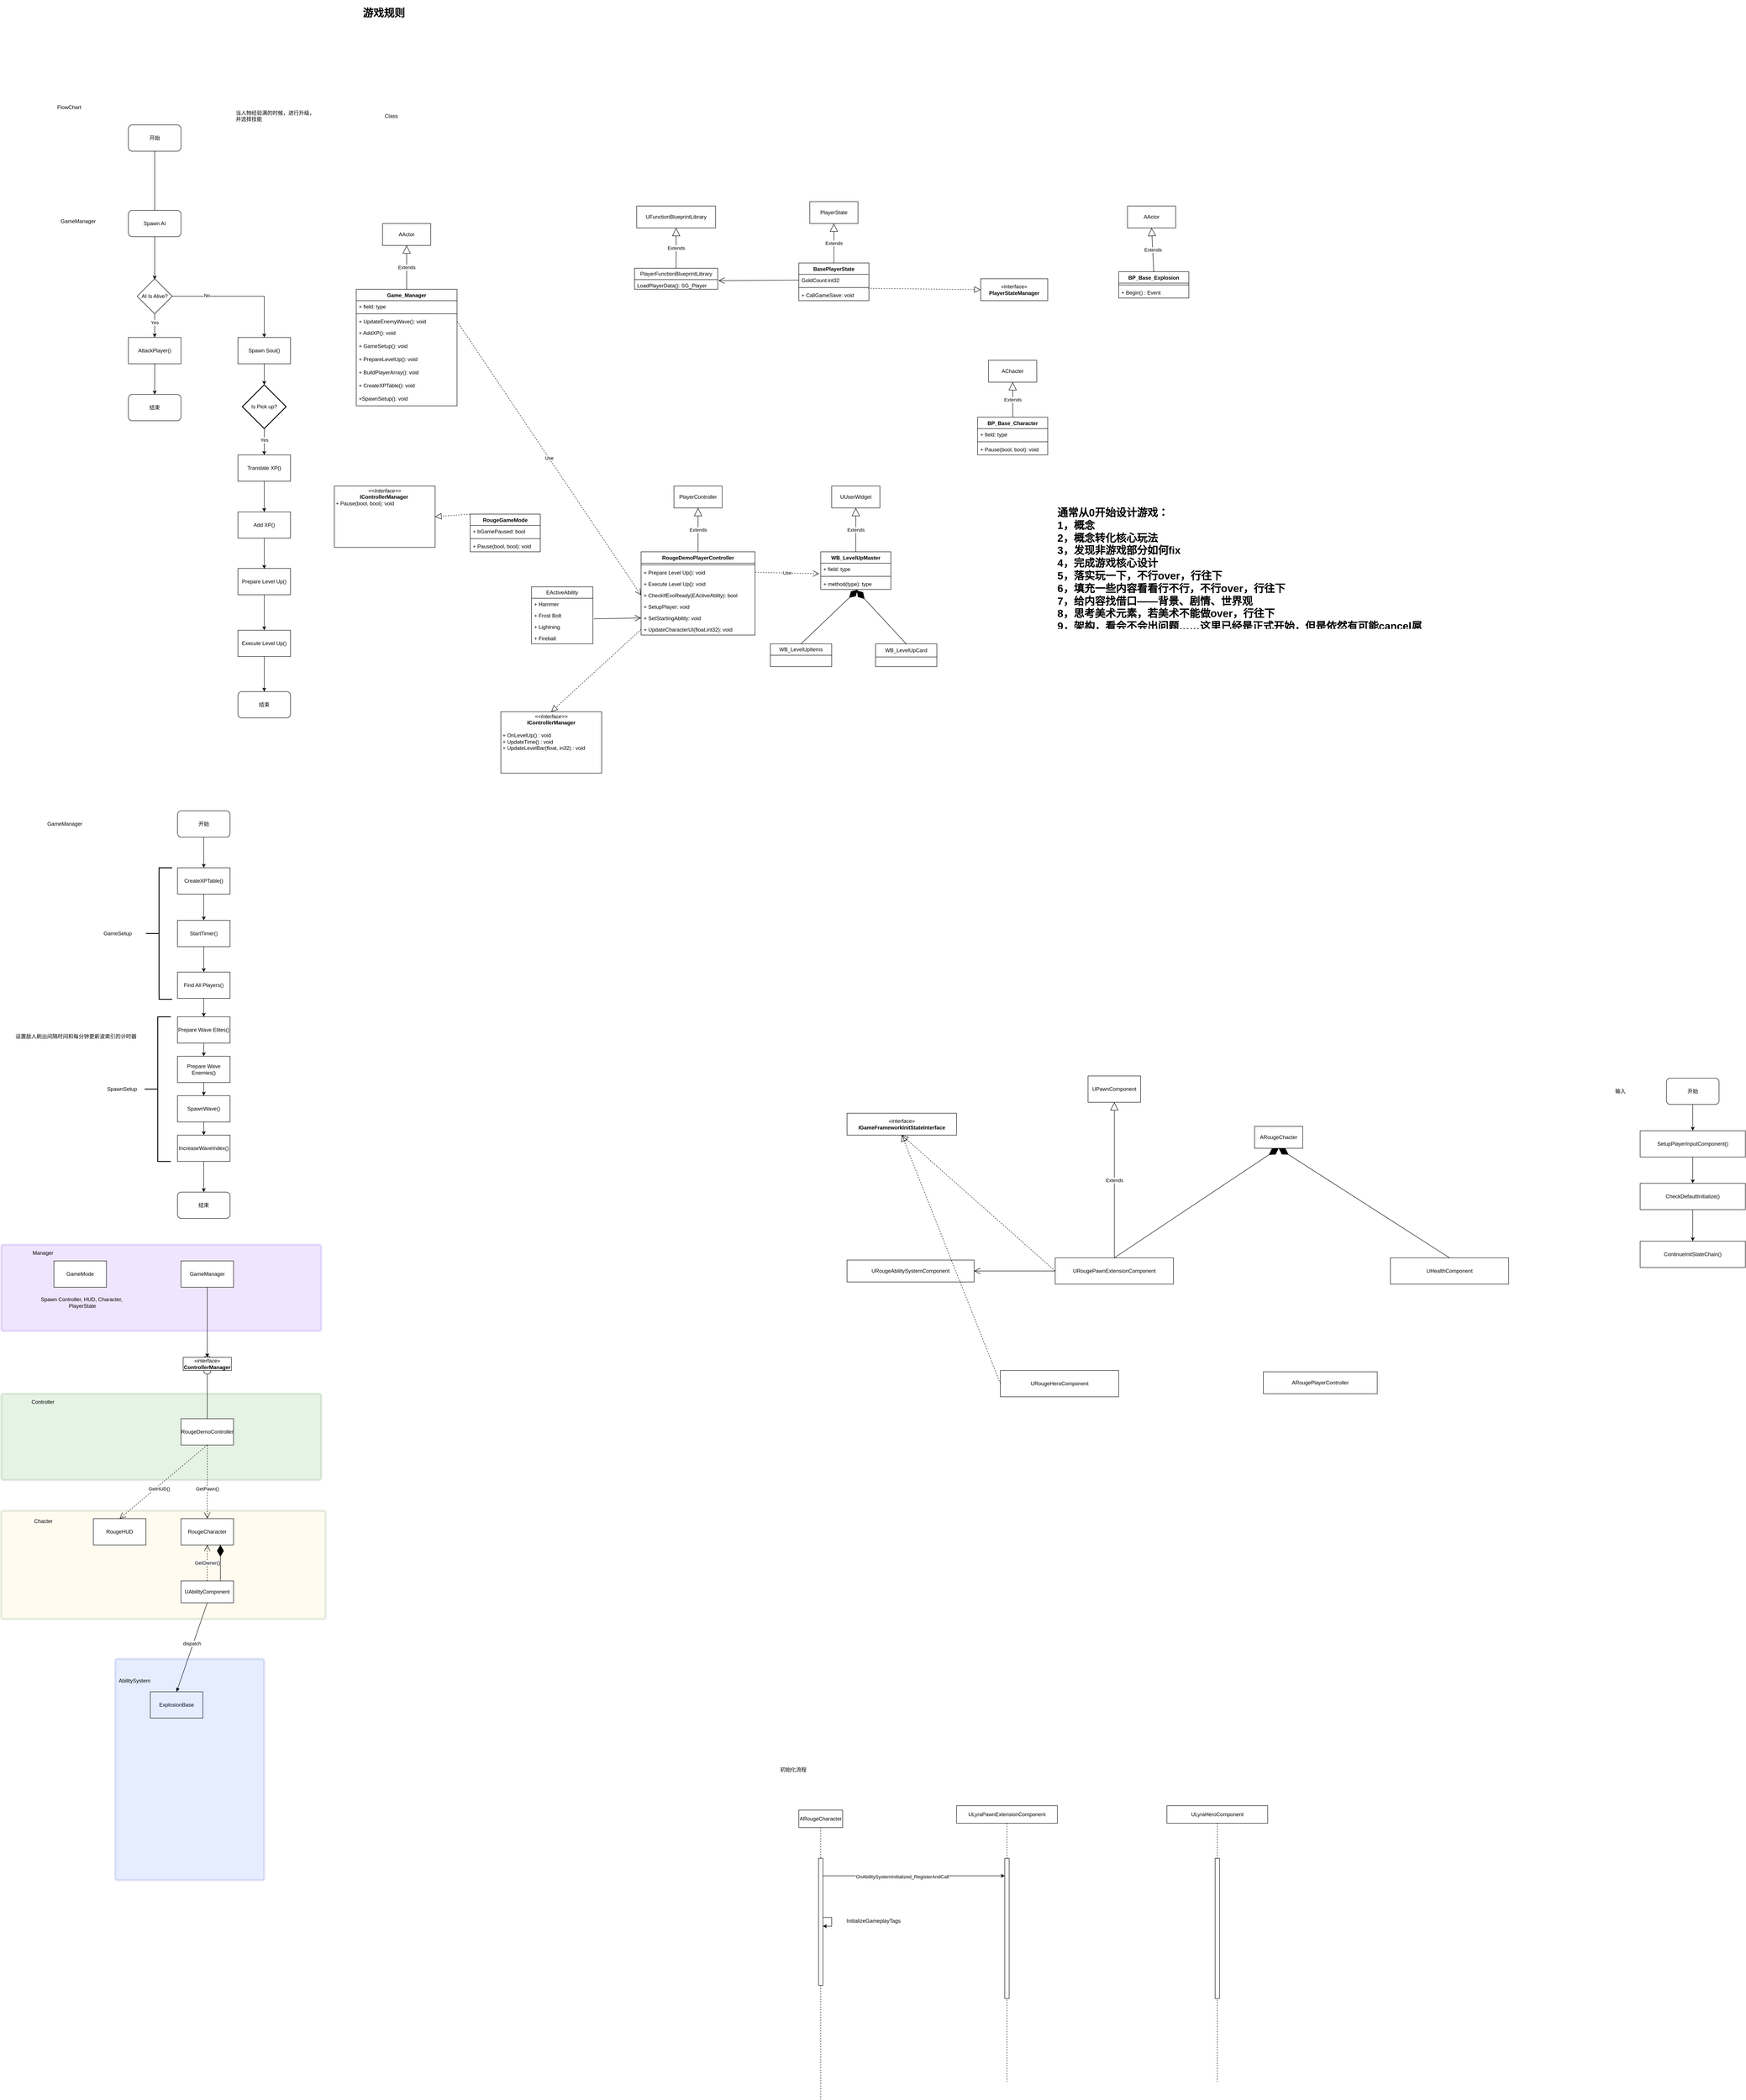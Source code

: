 <mxfile version="22.0.3" type="device">
  <diagram id="C5RBs43oDa-KdzZeNtuy" name="Page-1">
    <mxGraphModel dx="2074" dy="696" grid="1" gridSize="10" guides="1" tooltips="1" connect="1" arrows="1" fold="1" page="1" pageScale="1" pageWidth="827" pageHeight="1169" math="0" shadow="0">
      <root>
        <mxCell id="WIyWlLk6GJQsqaUBKTNV-0" />
        <mxCell id="WIyWlLk6GJQsqaUBKTNV-1" parent="WIyWlLk6GJQsqaUBKTNV-0" />
        <mxCell id="QqlK9VXSwcepvZ4LUtZZ-38" value="" style="rounded=1;absoluteArcSize=1;html=1;arcSize=10;strokeWidth=5;strokeColor=#005700;fillColor=#FFD966;fontColor=#ffffff;opacity=10;" parent="WIyWlLk6GJQsqaUBKTNV-1" vertex="1">
          <mxGeometry x="-800" y="3507" width="740" height="247" as="geometry" />
        </mxCell>
        <mxCell id="QqlK9VXSwcepvZ4LUtZZ-39" value="Chacter" style="html=1;shape=mxgraph.er.anchor;whiteSpace=wrap;fillColor=#6A00FF;" parent="QqlK9VXSwcepvZ4LUtZZ-38" vertex="1">
          <mxGeometry x="20.274" width="152.055" height="48.786" as="geometry" />
        </mxCell>
        <mxCell id="QqlK9VXSwcepvZ4LUtZZ-21" value="UAbilityComponent" style="html=1;whiteSpace=wrap;" parent="QqlK9VXSwcepvZ4LUtZZ-38" vertex="1">
          <mxGeometry x="410" y="160" width="120" height="50" as="geometry" />
        </mxCell>
        <mxCell id="QqlK9VXSwcepvZ4LUtZZ-26" value="" style="rounded=1;absoluteArcSize=1;html=1;arcSize=10;strokeWidth=5;strokeColor=#3700CC;fillColor=#6A00FF;fontColor=#ffffff;opacity=10;" parent="WIyWlLk6GJQsqaUBKTNV-1" vertex="1">
          <mxGeometry x="-800" y="2900" width="730" height="197" as="geometry" />
        </mxCell>
        <mxCell id="QqlK9VXSwcepvZ4LUtZZ-27" value="Manager" style="html=1;shape=mxgraph.er.anchor;whiteSpace=wrap;fillColor=#6A00FF;" parent="QqlK9VXSwcepvZ4LUtZZ-26" vertex="1">
          <mxGeometry x="20" width="150" height="38.91" as="geometry" />
        </mxCell>
        <mxCell id="QqlK9VXSwcepvZ4LUtZZ-34" value="" style="rounded=1;absoluteArcSize=1;html=1;arcSize=10;strokeWidth=5;strokeColor=#005700;fillColor=#008a00;fontColor=#ffffff;opacity=10;" parent="WIyWlLk6GJQsqaUBKTNV-1" vertex="1">
          <mxGeometry x="-800" y="3240" width="730" height="197" as="geometry" />
        </mxCell>
        <mxCell id="QqlK9VXSwcepvZ4LUtZZ-35" value="Controller" style="html=1;shape=mxgraph.er.anchor;whiteSpace=wrap;fillColor=#6A00FF;" parent="QqlK9VXSwcepvZ4LUtZZ-34" vertex="1">
          <mxGeometry x="20" width="150" height="38.91" as="geometry" />
        </mxCell>
        <mxCell id="QqlK9VXSwcepvZ4LUtZZ-2" value="RougeDemoController" style="rounded=0;whiteSpace=wrap;html=1;" parent="QqlK9VXSwcepvZ4LUtZZ-34" vertex="1">
          <mxGeometry x="410" y="57" width="120" height="60" as="geometry" />
        </mxCell>
        <mxCell id="3ymbGLnylsHSY1lxGV-o-17" value="&lt;h1&gt;游戏规则&lt;/h1&gt;" style="text;html=1;strokeColor=none;fillColor=none;spacing=5;spacingTop=-20;whiteSpace=wrap;overflow=hidden;rounded=0;" parent="WIyWlLk6GJQsqaUBKTNV-1" vertex="1">
          <mxGeometry x="20" y="70" width="190" height="60" as="geometry" />
        </mxCell>
        <mxCell id="EbKRutoSCoRkPuwGEuVO-4" value="PlayerFunctionBlueprintLibrary" style="swimlane;fontStyle=0;childLayout=stackLayout;horizontal=1;startSize=26;fillColor=none;horizontalStack=0;resizeParent=1;resizeParentMax=0;resizeLast=0;collapsible=1;marginBottom=0;whiteSpace=wrap;html=1;" parent="WIyWlLk6GJQsqaUBKTNV-1" vertex="1">
          <mxGeometry x="645" y="672" width="190" height="48" as="geometry" />
        </mxCell>
        <mxCell id="EbKRutoSCoRkPuwGEuVO-5" value="LoadPlayerData(): SG_Player" style="text;strokeColor=none;fillColor=none;align=left;verticalAlign=top;spacingLeft=4;spacingRight=4;overflow=hidden;rotatable=0;points=[[0,0.5],[1,0.5]];portConstraint=eastwest;whiteSpace=wrap;html=1;" parent="EbKRutoSCoRkPuwGEuVO-4" vertex="1">
          <mxGeometry y="26" width="190" height="22" as="geometry" />
        </mxCell>
        <mxCell id="EbKRutoSCoRkPuwGEuVO-6" value="UFunctionBlueprintLibrary" style="html=1;whiteSpace=wrap;" parent="WIyWlLk6GJQsqaUBKTNV-1" vertex="1">
          <mxGeometry x="650" y="530" width="180" height="50" as="geometry" />
        </mxCell>
        <mxCell id="EbKRutoSCoRkPuwGEuVO-7" value="Extends" style="endArrow=block;endSize=16;endFill=0;html=1;rounded=0;exitX=0.5;exitY=0;exitDx=0;exitDy=0;entryX=0.5;entryY=1;entryDx=0;entryDy=0;" parent="WIyWlLk6GJQsqaUBKTNV-1" source="EbKRutoSCoRkPuwGEuVO-4" target="EbKRutoSCoRkPuwGEuVO-6" edge="1">
          <mxGeometry width="160" relative="1" as="geometry">
            <mxPoint x="745" y="632" as="sourcePoint" />
            <mxPoint x="905" y="632" as="targetPoint" />
          </mxGeometry>
        </mxCell>
        <mxCell id="EbKRutoSCoRkPuwGEuVO-8" value="BasePlayerState" style="swimlane;fontStyle=1;align=center;verticalAlign=top;childLayout=stackLayout;horizontal=1;startSize=26;horizontalStack=0;resizeParent=1;resizeParentMax=0;resizeLast=0;collapsible=1;marginBottom=0;whiteSpace=wrap;html=1;" parent="WIyWlLk6GJQsqaUBKTNV-1" vertex="1">
          <mxGeometry x="1020" y="660" width="160" height="86" as="geometry" />
        </mxCell>
        <mxCell id="EbKRutoSCoRkPuwGEuVO-9" value="GoldCount:int32" style="text;strokeColor=none;fillColor=none;align=left;verticalAlign=top;spacingLeft=4;spacingRight=4;overflow=hidden;rotatable=0;points=[[0,0.5],[1,0.5]];portConstraint=eastwest;whiteSpace=wrap;html=1;" parent="EbKRutoSCoRkPuwGEuVO-8" vertex="1">
          <mxGeometry y="26" width="160" height="26" as="geometry" />
        </mxCell>
        <mxCell id="EbKRutoSCoRkPuwGEuVO-10" value="" style="line;strokeWidth=1;fillColor=none;align=left;verticalAlign=middle;spacingTop=-1;spacingLeft=3;spacingRight=3;rotatable=0;labelPosition=right;points=[];portConstraint=eastwest;strokeColor=inherit;" parent="EbKRutoSCoRkPuwGEuVO-8" vertex="1">
          <mxGeometry y="52" width="160" height="8" as="geometry" />
        </mxCell>
        <mxCell id="EbKRutoSCoRkPuwGEuVO-11" value="+ CallGameSave: void" style="text;strokeColor=none;fillColor=none;align=left;verticalAlign=top;spacingLeft=4;spacingRight=4;overflow=hidden;rotatable=0;points=[[0,0.5],[1,0.5]];portConstraint=eastwest;whiteSpace=wrap;html=1;" parent="EbKRutoSCoRkPuwGEuVO-8" vertex="1">
          <mxGeometry y="60" width="160" height="26" as="geometry" />
        </mxCell>
        <mxCell id="EbKRutoSCoRkPuwGEuVO-12" value="PlayerState" style="html=1;whiteSpace=wrap;" parent="WIyWlLk6GJQsqaUBKTNV-1" vertex="1">
          <mxGeometry x="1045" y="520" width="110" height="50" as="geometry" />
        </mxCell>
        <mxCell id="EbKRutoSCoRkPuwGEuVO-13" value="Extends" style="endArrow=block;endSize=16;endFill=0;html=1;rounded=0;exitX=0.5;exitY=0;exitDx=0;exitDy=0;entryX=0.5;entryY=1;entryDx=0;entryDy=0;" parent="WIyWlLk6GJQsqaUBKTNV-1" source="EbKRutoSCoRkPuwGEuVO-8" target="EbKRutoSCoRkPuwGEuVO-12" edge="1">
          <mxGeometry width="160" relative="1" as="geometry">
            <mxPoint x="1095" y="630" as="sourcePoint" />
            <mxPoint x="1255" y="630" as="targetPoint" />
          </mxGeometry>
        </mxCell>
        <mxCell id="EbKRutoSCoRkPuwGEuVO-14" value="" style="endArrow=open;endFill=1;endSize=12;html=1;rounded=0;exitX=0;exitY=0.5;exitDx=0;exitDy=0;entryX=1.009;entryY=0.106;entryDx=0;entryDy=0;entryPerimeter=0;" parent="WIyWlLk6GJQsqaUBKTNV-1" source="EbKRutoSCoRkPuwGEuVO-9" target="EbKRutoSCoRkPuwGEuVO-5" edge="1">
          <mxGeometry width="160" relative="1" as="geometry">
            <mxPoint x="935" y="720" as="sourcePoint" />
            <mxPoint x="1095" y="720" as="targetPoint" />
          </mxGeometry>
        </mxCell>
        <mxCell id="EbKRutoSCoRkPuwGEuVO-15" value="«interface»&lt;br&gt;&lt;b&gt;PlayerStateManager&lt;/b&gt;" style="html=1;whiteSpace=wrap;" parent="WIyWlLk6GJQsqaUBKTNV-1" vertex="1">
          <mxGeometry x="1435" y="696" width="153" height="50" as="geometry" />
        </mxCell>
        <mxCell id="EbKRutoSCoRkPuwGEuVO-16" value="" style="endArrow=block;dashed=1;endFill=0;endSize=12;html=1;rounded=0;exitX=0.984;exitY=1.224;exitDx=0;exitDy=0;exitPerimeter=0;entryX=0;entryY=0.5;entryDx=0;entryDy=0;" parent="WIyWlLk6GJQsqaUBKTNV-1" source="EbKRutoSCoRkPuwGEuVO-9" target="EbKRutoSCoRkPuwGEuVO-15" edge="1">
          <mxGeometry width="160" relative="1" as="geometry">
            <mxPoint x="1255" y="740" as="sourcePoint" />
            <mxPoint x="1415" y="740" as="targetPoint" />
          </mxGeometry>
        </mxCell>
        <mxCell id="EbKRutoSCoRkPuwGEuVO-17" value="Game_Manager" style="swimlane;fontStyle=1;align=center;verticalAlign=top;childLayout=stackLayout;horizontal=1;startSize=26;horizontalStack=0;resizeParent=1;resizeParentMax=0;resizeLast=0;collapsible=1;marginBottom=0;whiteSpace=wrap;html=1;" parent="WIyWlLk6GJQsqaUBKTNV-1" vertex="1">
          <mxGeometry x="10" y="720" width="230" height="266" as="geometry" />
        </mxCell>
        <mxCell id="EbKRutoSCoRkPuwGEuVO-18" value="+ field: type" style="text;strokeColor=none;fillColor=none;align=left;verticalAlign=top;spacingLeft=4;spacingRight=4;overflow=hidden;rotatable=0;points=[[0,0.5],[1,0.5]];portConstraint=eastwest;whiteSpace=wrap;html=1;" parent="EbKRutoSCoRkPuwGEuVO-17" vertex="1">
          <mxGeometry y="26" width="230" height="26" as="geometry" />
        </mxCell>
        <mxCell id="EbKRutoSCoRkPuwGEuVO-19" value="" style="line;strokeWidth=1;fillColor=none;align=left;verticalAlign=middle;spacingTop=-1;spacingLeft=3;spacingRight=3;rotatable=0;labelPosition=right;points=[];portConstraint=eastwest;strokeColor=inherit;" parent="EbKRutoSCoRkPuwGEuVO-17" vertex="1">
          <mxGeometry y="52" width="230" height="8" as="geometry" />
        </mxCell>
        <mxCell id="EbKRutoSCoRkPuwGEuVO-20" value="+ UpdateEnemyWave(): void" style="text;strokeColor=none;fillColor=none;align=left;verticalAlign=top;spacingLeft=4;spacingRight=4;overflow=hidden;rotatable=0;points=[[0,0.5],[1,0.5]];portConstraint=eastwest;whiteSpace=wrap;html=1;" parent="EbKRutoSCoRkPuwGEuVO-17" vertex="1">
          <mxGeometry y="60" width="230" height="26" as="geometry" />
        </mxCell>
        <mxCell id="y4eKz2zCTpCm1CE301-y-2" value="+ AddXP(): void" style="text;strokeColor=none;fillColor=none;align=left;verticalAlign=top;spacingLeft=4;spacingRight=4;overflow=hidden;rotatable=0;points=[[0,0.5],[1,0.5]];portConstraint=eastwest;whiteSpace=wrap;html=1;" parent="EbKRutoSCoRkPuwGEuVO-17" vertex="1">
          <mxGeometry y="86" width="230" height="30" as="geometry" />
        </mxCell>
        <mxCell id="y4eKz2zCTpCm1CE301-y-36" value="+ GameSetup(): void" style="text;strokeColor=none;fillColor=none;align=left;verticalAlign=top;spacingLeft=4;spacingRight=4;overflow=hidden;rotatable=0;points=[[0,0.5],[1,0.5]];portConstraint=eastwest;whiteSpace=wrap;html=1;" parent="EbKRutoSCoRkPuwGEuVO-17" vertex="1">
          <mxGeometry y="116" width="230" height="30" as="geometry" />
        </mxCell>
        <mxCell id="y4eKz2zCTpCm1CE301-y-1" value="+ PrepareLevelUp(): void" style="text;strokeColor=none;fillColor=none;align=left;verticalAlign=top;spacingLeft=4;spacingRight=4;overflow=hidden;rotatable=0;points=[[0,0.5],[1,0.5]];portConstraint=eastwest;whiteSpace=wrap;html=1;" parent="EbKRutoSCoRkPuwGEuVO-17" vertex="1">
          <mxGeometry y="146" width="230" height="30" as="geometry" />
        </mxCell>
        <mxCell id="y4eKz2zCTpCm1CE301-y-37" value="+ BuildPlayerArray(): void" style="text;strokeColor=none;fillColor=none;align=left;verticalAlign=top;spacingLeft=4;spacingRight=4;overflow=hidden;rotatable=0;points=[[0,0.5],[1,0.5]];portConstraint=eastwest;whiteSpace=wrap;html=1;" parent="EbKRutoSCoRkPuwGEuVO-17" vertex="1">
          <mxGeometry y="176" width="230" height="30" as="geometry" />
        </mxCell>
        <mxCell id="y4eKz2zCTpCm1CE301-y-38" value="+ CreateXPTable(): void" style="text;strokeColor=none;fillColor=none;align=left;verticalAlign=top;spacingLeft=4;spacingRight=4;overflow=hidden;rotatable=0;points=[[0,0.5],[1,0.5]];portConstraint=eastwest;whiteSpace=wrap;html=1;" parent="EbKRutoSCoRkPuwGEuVO-17" vertex="1">
          <mxGeometry y="206" width="230" height="30" as="geometry" />
        </mxCell>
        <mxCell id="y4eKz2zCTpCm1CE301-y-40" value="+SpawnSetup(): void" style="text;strokeColor=none;fillColor=none;align=left;verticalAlign=top;spacingLeft=4;spacingRight=4;overflow=hidden;rotatable=0;points=[[0,0.5],[1,0.5]];portConstraint=eastwest;whiteSpace=wrap;html=1;" parent="EbKRutoSCoRkPuwGEuVO-17" vertex="1">
          <mxGeometry y="236" width="230" height="30" as="geometry" />
        </mxCell>
        <mxCell id="EbKRutoSCoRkPuwGEuVO-21" value="AActor" style="html=1;whiteSpace=wrap;" parent="WIyWlLk6GJQsqaUBKTNV-1" vertex="1">
          <mxGeometry x="70" y="570" width="110" height="50" as="geometry" />
        </mxCell>
        <mxCell id="EbKRutoSCoRkPuwGEuVO-22" value="Extends" style="endArrow=block;endSize=16;endFill=0;html=1;rounded=0;exitX=0.5;exitY=0;exitDx=0;exitDy=0;" parent="WIyWlLk6GJQsqaUBKTNV-1" source="EbKRutoSCoRkPuwGEuVO-17" target="EbKRutoSCoRkPuwGEuVO-21" edge="1">
          <mxGeometry width="160" relative="1" as="geometry">
            <mxPoint x="75" y="760" as="sourcePoint" />
            <mxPoint x="235" y="760" as="targetPoint" />
          </mxGeometry>
        </mxCell>
        <mxCell id="EbKRutoSCoRkPuwGEuVO-23" value="AActor" style="html=1;whiteSpace=wrap;" parent="WIyWlLk6GJQsqaUBKTNV-1" vertex="1">
          <mxGeometry x="1770" y="530" width="110" height="50" as="geometry" />
        </mxCell>
        <mxCell id="EbKRutoSCoRkPuwGEuVO-24" value="BP_Base_Explosion" style="swimlane;fontStyle=1;align=center;verticalAlign=top;childLayout=stackLayout;horizontal=1;startSize=26;horizontalStack=0;resizeParent=1;resizeParentMax=0;resizeLast=0;collapsible=1;marginBottom=0;whiteSpace=wrap;html=1;" parent="WIyWlLk6GJQsqaUBKTNV-1" vertex="1">
          <mxGeometry x="1750" y="680" width="160" height="60" as="geometry" />
        </mxCell>
        <mxCell id="EbKRutoSCoRkPuwGEuVO-25" value="" style="line;strokeWidth=1;fillColor=none;align=left;verticalAlign=middle;spacingTop=-1;spacingLeft=3;spacingRight=3;rotatable=0;labelPosition=right;points=[];portConstraint=eastwest;strokeColor=inherit;" parent="EbKRutoSCoRkPuwGEuVO-24" vertex="1">
          <mxGeometry y="26" width="160" height="8" as="geometry" />
        </mxCell>
        <mxCell id="EbKRutoSCoRkPuwGEuVO-26" value="+ Begin() : Event" style="text;strokeColor=none;fillColor=none;align=left;verticalAlign=top;spacingLeft=4;spacingRight=4;overflow=hidden;rotatable=0;points=[[0,0.5],[1,0.5]];portConstraint=eastwest;whiteSpace=wrap;html=1;" parent="EbKRutoSCoRkPuwGEuVO-24" vertex="1">
          <mxGeometry y="34" width="160" height="26" as="geometry" />
        </mxCell>
        <mxCell id="EbKRutoSCoRkPuwGEuVO-27" value="Extends" style="endArrow=block;endSize=16;endFill=0;html=1;rounded=0;exitX=0.5;exitY=0;exitDx=0;exitDy=0;entryX=0.5;entryY=1;entryDx=0;entryDy=0;" parent="WIyWlLk6GJQsqaUBKTNV-1" source="EbKRutoSCoRkPuwGEuVO-24" target="EbKRutoSCoRkPuwGEuVO-23" edge="1">
          <mxGeometry width="160" relative="1" as="geometry">
            <mxPoint x="1838" y="675" as="sourcePoint" />
            <mxPoint x="1998" y="675" as="targetPoint" />
          </mxGeometry>
        </mxCell>
        <mxCell id="EbKRutoSCoRkPuwGEuVO-28" value="BP_Base_Character" style="swimlane;fontStyle=1;align=center;verticalAlign=top;childLayout=stackLayout;horizontal=1;startSize=26;horizontalStack=0;resizeParent=1;resizeParentMax=0;resizeLast=0;collapsible=1;marginBottom=0;whiteSpace=wrap;html=1;" parent="WIyWlLk6GJQsqaUBKTNV-1" vertex="1">
          <mxGeometry x="1428" y="1012" width="160" height="86" as="geometry" />
        </mxCell>
        <mxCell id="EbKRutoSCoRkPuwGEuVO-29" value="+ field: type" style="text;strokeColor=none;fillColor=none;align=left;verticalAlign=top;spacingLeft=4;spacingRight=4;overflow=hidden;rotatable=0;points=[[0,0.5],[1,0.5]];portConstraint=eastwest;whiteSpace=wrap;html=1;" parent="EbKRutoSCoRkPuwGEuVO-28" vertex="1">
          <mxGeometry y="26" width="160" height="26" as="geometry" />
        </mxCell>
        <mxCell id="EbKRutoSCoRkPuwGEuVO-30" value="" style="line;strokeWidth=1;fillColor=none;align=left;verticalAlign=middle;spacingTop=-1;spacingLeft=3;spacingRight=3;rotatable=0;labelPosition=right;points=[];portConstraint=eastwest;strokeColor=inherit;" parent="EbKRutoSCoRkPuwGEuVO-28" vertex="1">
          <mxGeometry y="52" width="160" height="8" as="geometry" />
        </mxCell>
        <mxCell id="EbKRutoSCoRkPuwGEuVO-31" value="+ Pause(bool, bool): void" style="text;strokeColor=none;fillColor=none;align=left;verticalAlign=top;spacingLeft=4;spacingRight=4;overflow=hidden;rotatable=0;points=[[0,0.5],[1,0.5]];portConstraint=eastwest;whiteSpace=wrap;html=1;" parent="EbKRutoSCoRkPuwGEuVO-28" vertex="1">
          <mxGeometry y="60" width="160" height="26" as="geometry" />
        </mxCell>
        <mxCell id="EbKRutoSCoRkPuwGEuVO-32" value="AChacter" style="html=1;whiteSpace=wrap;" parent="WIyWlLk6GJQsqaUBKTNV-1" vertex="1">
          <mxGeometry x="1453" y="882" width="110" height="50" as="geometry" />
        </mxCell>
        <mxCell id="EbKRutoSCoRkPuwGEuVO-33" value="Extends" style="endArrow=block;endSize=16;endFill=0;html=1;rounded=0;exitX=0.5;exitY=0;exitDx=0;exitDy=0;entryX=0.5;entryY=1;entryDx=0;entryDy=0;" parent="WIyWlLk6GJQsqaUBKTNV-1" source="EbKRutoSCoRkPuwGEuVO-28" target="EbKRutoSCoRkPuwGEuVO-32" edge="1">
          <mxGeometry width="160" relative="1" as="geometry">
            <mxPoint x="1488" y="972" as="sourcePoint" />
            <mxPoint x="1648" y="972" as="targetPoint" />
          </mxGeometry>
        </mxCell>
        <mxCell id="EbKRutoSCoRkPuwGEuVO-34" value="WB_LevelUpItems" style="swimlane;fontStyle=0;childLayout=stackLayout;horizontal=1;startSize=26;fillColor=none;horizontalStack=0;resizeParent=1;resizeParentMax=0;resizeLast=0;collapsible=1;marginBottom=0;whiteSpace=wrap;html=1;" parent="WIyWlLk6GJQsqaUBKTNV-1" vertex="1">
          <mxGeometry x="955" y="1529" width="140" height="52" as="geometry" />
        </mxCell>
        <mxCell id="EbKRutoSCoRkPuwGEuVO-38" value="WB_LevelUpMaster" style="swimlane;fontStyle=1;align=center;verticalAlign=top;childLayout=stackLayout;horizontal=1;startSize=26;horizontalStack=0;resizeParent=1;resizeParentMax=0;resizeLast=0;collapsible=1;marginBottom=0;whiteSpace=wrap;html=1;" parent="WIyWlLk6GJQsqaUBKTNV-1" vertex="1">
          <mxGeometry x="1070" y="1319" width="160" height="86" as="geometry" />
        </mxCell>
        <mxCell id="EbKRutoSCoRkPuwGEuVO-39" value="+ field: type" style="text;strokeColor=none;fillColor=none;align=left;verticalAlign=top;spacingLeft=4;spacingRight=4;overflow=hidden;rotatable=0;points=[[0,0.5],[1,0.5]];portConstraint=eastwest;whiteSpace=wrap;html=1;" parent="EbKRutoSCoRkPuwGEuVO-38" vertex="1">
          <mxGeometry y="26" width="160" height="26" as="geometry" />
        </mxCell>
        <mxCell id="EbKRutoSCoRkPuwGEuVO-40" value="" style="line;strokeWidth=1;fillColor=none;align=left;verticalAlign=middle;spacingTop=-1;spacingLeft=3;spacingRight=3;rotatable=0;labelPosition=right;points=[];portConstraint=eastwest;strokeColor=inherit;" parent="EbKRutoSCoRkPuwGEuVO-38" vertex="1">
          <mxGeometry y="52" width="160" height="8" as="geometry" />
        </mxCell>
        <mxCell id="EbKRutoSCoRkPuwGEuVO-41" value="+ method(type): type" style="text;strokeColor=none;fillColor=none;align=left;verticalAlign=top;spacingLeft=4;spacingRight=4;overflow=hidden;rotatable=0;points=[[0,0.5],[1,0.5]];portConstraint=eastwest;whiteSpace=wrap;html=1;" parent="EbKRutoSCoRkPuwGEuVO-38" vertex="1">
          <mxGeometry y="60" width="160" height="26" as="geometry" />
        </mxCell>
        <mxCell id="EbKRutoSCoRkPuwGEuVO-43" value="" style="endArrow=diamondThin;endFill=1;endSize=24;html=1;rounded=0;exitX=0.5;exitY=0;exitDx=0;exitDy=0;entryX=0.526;entryY=1.021;entryDx=0;entryDy=0;entryPerimeter=0;" parent="WIyWlLk6GJQsqaUBKTNV-1" source="EbKRutoSCoRkPuwGEuVO-34" target="EbKRutoSCoRkPuwGEuVO-41" edge="1">
          <mxGeometry width="160" relative="1" as="geometry">
            <mxPoint x="1270" y="1479" as="sourcePoint" />
            <mxPoint x="1430" y="1479" as="targetPoint" />
          </mxGeometry>
        </mxCell>
        <mxCell id="EbKRutoSCoRkPuwGEuVO-44" value="UUserWidget" style="html=1;whiteSpace=wrap;" parent="WIyWlLk6GJQsqaUBKTNV-1" vertex="1">
          <mxGeometry x="1095" y="1169" width="110" height="50" as="geometry" />
        </mxCell>
        <mxCell id="EbKRutoSCoRkPuwGEuVO-45" value="Extends" style="endArrow=block;endSize=16;endFill=0;html=1;rounded=0;exitX=0.5;exitY=0;exitDx=0;exitDy=0;" parent="WIyWlLk6GJQsqaUBKTNV-1" source="EbKRutoSCoRkPuwGEuVO-38" target="EbKRutoSCoRkPuwGEuVO-44" edge="1">
          <mxGeometry width="160" relative="1" as="geometry">
            <mxPoint x="920" y="1319" as="sourcePoint" />
            <mxPoint x="1080" y="1319" as="targetPoint" />
          </mxGeometry>
        </mxCell>
        <mxCell id="EbKRutoSCoRkPuwGEuVO-46" value="RougeDemoPlayerController" style="swimlane;fontStyle=1;align=center;verticalAlign=top;childLayout=stackLayout;horizontal=1;startSize=26;horizontalStack=0;resizeParent=1;resizeParentMax=0;resizeLast=0;collapsible=1;marginBottom=0;whiteSpace=wrap;html=1;" parent="WIyWlLk6GJQsqaUBKTNV-1" vertex="1">
          <mxGeometry x="660" y="1319" width="260" height="190" as="geometry" />
        </mxCell>
        <mxCell id="EbKRutoSCoRkPuwGEuVO-48" value="" style="line;strokeWidth=1;fillColor=none;align=left;verticalAlign=middle;spacingTop=-1;spacingLeft=3;spacingRight=3;rotatable=0;labelPosition=right;points=[];portConstraint=eastwest;strokeColor=inherit;" parent="EbKRutoSCoRkPuwGEuVO-46" vertex="1">
          <mxGeometry y="26" width="260" height="8" as="geometry" />
        </mxCell>
        <mxCell id="EbKRutoSCoRkPuwGEuVO-49" value="+ Prepare Level Up(): void" style="text;strokeColor=none;fillColor=none;align=left;verticalAlign=top;spacingLeft=4;spacingRight=4;overflow=hidden;rotatable=0;points=[[0,0.5],[1,0.5]];portConstraint=eastwest;whiteSpace=wrap;html=1;" parent="EbKRutoSCoRkPuwGEuVO-46" vertex="1">
          <mxGeometry y="34" width="260" height="26" as="geometry" />
        </mxCell>
        <mxCell id="EbKRutoSCoRkPuwGEuVO-53" value="+ Execute Level Up(): void" style="text;strokeColor=none;fillColor=none;align=left;verticalAlign=top;spacingLeft=4;spacingRight=4;overflow=hidden;rotatable=0;points=[[0,0.5],[1,0.5]];portConstraint=eastwest;whiteSpace=wrap;html=1;" parent="EbKRutoSCoRkPuwGEuVO-46" vertex="1">
          <mxGeometry y="60" width="260" height="26" as="geometry" />
        </mxCell>
        <mxCell id="EbKRutoSCoRkPuwGEuVO-63" value="+ CheckIfEvoReady(EActiveAblity): bool" style="text;strokeColor=none;fillColor=none;align=left;verticalAlign=top;spacingLeft=4;spacingRight=4;overflow=hidden;rotatable=0;points=[[0,0.5],[1,0.5]];portConstraint=eastwest;whiteSpace=wrap;html=1;" parent="EbKRutoSCoRkPuwGEuVO-46" vertex="1">
          <mxGeometry y="86" width="260" height="26" as="geometry" />
        </mxCell>
        <mxCell id="EbKRutoSCoRkPuwGEuVO-64" value="+ SetupPlayer: void" style="text;strokeColor=none;fillColor=none;align=left;verticalAlign=top;spacingLeft=4;spacingRight=4;overflow=hidden;rotatable=0;points=[[0,0.5],[1,0.5]];portConstraint=eastwest;whiteSpace=wrap;html=1;" parent="EbKRutoSCoRkPuwGEuVO-46" vertex="1">
          <mxGeometry y="112" width="260" height="26" as="geometry" />
        </mxCell>
        <mxCell id="EbKRutoSCoRkPuwGEuVO-54" value="+ SetStartingAbility: void" style="text;strokeColor=none;fillColor=none;align=left;verticalAlign=top;spacingLeft=4;spacingRight=4;overflow=hidden;rotatable=0;points=[[0,0.5],[1,0.5]];portConstraint=eastwest;whiteSpace=wrap;html=1;" parent="EbKRutoSCoRkPuwGEuVO-46" vertex="1">
          <mxGeometry y="138" width="260" height="26" as="geometry" />
        </mxCell>
        <mxCell id="y4eKz2zCTpCm1CE301-y-39" value="+ UpdateCharacterUI(float,int32): void" style="text;strokeColor=none;fillColor=none;align=left;verticalAlign=top;spacingLeft=4;spacingRight=4;overflow=hidden;rotatable=0;points=[[0,0.5],[1,0.5]];portConstraint=eastwest;whiteSpace=wrap;html=1;" parent="EbKRutoSCoRkPuwGEuVO-46" vertex="1">
          <mxGeometry y="164" width="260" height="26" as="geometry" />
        </mxCell>
        <mxCell id="EbKRutoSCoRkPuwGEuVO-50" value="PlayerController" style="html=1;whiteSpace=wrap;" parent="WIyWlLk6GJQsqaUBKTNV-1" vertex="1">
          <mxGeometry x="735" y="1169" width="110" height="50" as="geometry" />
        </mxCell>
        <mxCell id="EbKRutoSCoRkPuwGEuVO-51" value="Extends" style="endArrow=block;endSize=16;endFill=0;html=1;rounded=0;exitX=0.5;exitY=0;exitDx=0;exitDy=0;entryX=0.5;entryY=1;entryDx=0;entryDy=0;" parent="WIyWlLk6GJQsqaUBKTNV-1" source="EbKRutoSCoRkPuwGEuVO-46" target="EbKRutoSCoRkPuwGEuVO-50" edge="1">
          <mxGeometry width="160" relative="1" as="geometry">
            <mxPoint x="840" y="1279" as="sourcePoint" />
            <mxPoint x="1000" y="1279" as="targetPoint" />
          </mxGeometry>
        </mxCell>
        <mxCell id="EbKRutoSCoRkPuwGEuVO-52" value="Use" style="endArrow=open;endSize=12;dashed=1;html=1;rounded=0;exitX=1;exitY=0.5;exitDx=0;exitDy=0;entryX=-0.023;entryY=0.923;entryDx=0;entryDy=0;entryPerimeter=0;" parent="WIyWlLk6GJQsqaUBKTNV-1" source="EbKRutoSCoRkPuwGEuVO-49" target="EbKRutoSCoRkPuwGEuVO-39" edge="1">
          <mxGeometry width="160" relative="1" as="geometry">
            <mxPoint x="890" y="1439" as="sourcePoint" />
            <mxPoint x="1050" y="1439" as="targetPoint" />
          </mxGeometry>
        </mxCell>
        <mxCell id="EbKRutoSCoRkPuwGEuVO-55" value="EActiveAbility" style="swimlane;fontStyle=0;childLayout=stackLayout;horizontal=1;startSize=26;fillColor=none;horizontalStack=0;resizeParent=1;resizeParentMax=0;resizeLast=0;collapsible=1;marginBottom=0;whiteSpace=wrap;html=1;" parent="WIyWlLk6GJQsqaUBKTNV-1" vertex="1">
          <mxGeometry x="410" y="1399" width="140" height="130" as="geometry" />
        </mxCell>
        <mxCell id="EbKRutoSCoRkPuwGEuVO-56" value="+ Hammer" style="text;strokeColor=none;fillColor=none;align=left;verticalAlign=top;spacingLeft=4;spacingRight=4;overflow=hidden;rotatable=0;points=[[0,0.5],[1,0.5]];portConstraint=eastwest;whiteSpace=wrap;html=1;" parent="EbKRutoSCoRkPuwGEuVO-55" vertex="1">
          <mxGeometry y="26" width="140" height="26" as="geometry" />
        </mxCell>
        <mxCell id="EbKRutoSCoRkPuwGEuVO-57" value="+ Frost Bolt" style="text;strokeColor=none;fillColor=none;align=left;verticalAlign=top;spacingLeft=4;spacingRight=4;overflow=hidden;rotatable=0;points=[[0,0.5],[1,0.5]];portConstraint=eastwest;whiteSpace=wrap;html=1;" parent="EbKRutoSCoRkPuwGEuVO-55" vertex="1">
          <mxGeometry y="52" width="140" height="26" as="geometry" />
        </mxCell>
        <mxCell id="EbKRutoSCoRkPuwGEuVO-58" value="+&amp;nbsp;Lightning" style="text;strokeColor=none;fillColor=none;align=left;verticalAlign=top;spacingLeft=4;spacingRight=4;overflow=hidden;rotatable=0;points=[[0,0.5],[1,0.5]];portConstraint=eastwest;whiteSpace=wrap;html=1;" parent="EbKRutoSCoRkPuwGEuVO-55" vertex="1">
          <mxGeometry y="78" width="140" height="26" as="geometry" />
        </mxCell>
        <mxCell id="EbKRutoSCoRkPuwGEuVO-59" value="+&amp;nbsp;Fireball" style="text;strokeColor=none;fillColor=none;align=left;verticalAlign=top;spacingLeft=4;spacingRight=4;overflow=hidden;rotatable=0;points=[[0,0.5],[1,0.5]];portConstraint=eastwest;whiteSpace=wrap;html=1;" parent="EbKRutoSCoRkPuwGEuVO-55" vertex="1">
          <mxGeometry y="104" width="140" height="26" as="geometry" />
        </mxCell>
        <mxCell id="EbKRutoSCoRkPuwGEuVO-60" value="" style="endArrow=open;endFill=1;endSize=12;html=1;rounded=0;exitX=1.017;exitY=0.806;exitDx=0;exitDy=0;exitPerimeter=0;entryX=0;entryY=0.5;entryDx=0;entryDy=0;" parent="WIyWlLk6GJQsqaUBKTNV-1" source="EbKRutoSCoRkPuwGEuVO-57" target="EbKRutoSCoRkPuwGEuVO-54" edge="1">
          <mxGeometry width="160" relative="1" as="geometry">
            <mxPoint x="460" y="1429" as="sourcePoint" />
            <mxPoint x="620" y="1429" as="targetPoint" />
          </mxGeometry>
        </mxCell>
        <mxCell id="EbKRutoSCoRkPuwGEuVO-61" value="WB_LevelUpCard" style="swimlane;fontStyle=0;childLayout=stackLayout;horizontal=1;startSize=30;fillColor=none;horizontalStack=0;resizeParent=1;resizeParentMax=0;resizeLast=0;collapsible=1;marginBottom=0;whiteSpace=wrap;html=1;" parent="WIyWlLk6GJQsqaUBKTNV-1" vertex="1">
          <mxGeometry x="1195" y="1529" width="140" height="52" as="geometry" />
        </mxCell>
        <mxCell id="EbKRutoSCoRkPuwGEuVO-62" value="" style="endArrow=diamondThin;endFill=1;endSize=24;html=1;rounded=0;exitX=0.5;exitY=0;exitDx=0;exitDy=0;entryX=0.511;entryY=1.074;entryDx=0;entryDy=0;entryPerimeter=0;" parent="WIyWlLk6GJQsqaUBKTNV-1" source="EbKRutoSCoRkPuwGEuVO-61" target="EbKRutoSCoRkPuwGEuVO-41" edge="1">
          <mxGeometry width="160" relative="1" as="geometry">
            <mxPoint x="1260" y="1489" as="sourcePoint" />
            <mxPoint x="1420" y="1489" as="targetPoint" />
          </mxGeometry>
        </mxCell>
        <mxCell id="EbKRutoSCoRkPuwGEuVO-65" value="&lt;p style=&quot;margin:0px;margin-top:4px;text-align:center;&quot;&gt;&lt;i&gt;&amp;lt;&amp;lt;Interface&amp;gt;&amp;gt;&lt;/i&gt;&lt;br&gt;&lt;b&gt;IControllerManager&lt;/b&gt;&lt;/p&gt;&lt;p style=&quot;margin:0px;margin-left:4px;&quot;&gt;&lt;br&gt;&lt;/p&gt;&lt;p style=&quot;margin:0px;margin-left:4px;&quot;&gt;+ OnLevelUp() : void&lt;/p&gt;&lt;p style=&quot;margin:0px;margin-left:4px;&quot;&gt;+&amp;nbsp;UpdateTime() : void&lt;/p&gt;&lt;p style=&quot;margin:0px;margin-left:4px;&quot;&gt;+&amp;nbsp;UpdateLevelBar(float, in32) : void&lt;/p&gt;" style="verticalAlign=top;align=left;overflow=fill;fontSize=12;fontFamily=Helvetica;html=1;whiteSpace=wrap;" parent="WIyWlLk6GJQsqaUBKTNV-1" vertex="1">
          <mxGeometry x="340" y="1684" width="230" height="140" as="geometry" />
        </mxCell>
        <mxCell id="EbKRutoSCoRkPuwGEuVO-66" value="" style="endArrow=block;dashed=1;endFill=0;endSize=12;html=1;rounded=0;exitX=0;exitY=0.5;exitDx=0;exitDy=0;entryX=0.5;entryY=0;entryDx=0;entryDy=0;" parent="WIyWlLk6GJQsqaUBKTNV-1" source="y4eKz2zCTpCm1CE301-y-39" target="EbKRutoSCoRkPuwGEuVO-65" edge="1">
          <mxGeometry width="160" relative="1" as="geometry">
            <mxPoint x="1220" y="1669" as="sourcePoint" />
            <mxPoint x="1380" y="1669" as="targetPoint" />
          </mxGeometry>
        </mxCell>
        <mxCell id="y4eKz2zCTpCm1CE301-y-0" value="&lt;h1&gt;&lt;br&gt;&lt;/h1&gt;&lt;p&gt;当人物经验满的时候，进行升级，并选择技能&lt;/p&gt;" style="text;html=1;strokeColor=none;fillColor=none;spacing=5;spacingTop=-20;whiteSpace=wrap;overflow=hidden;rounded=0;" parent="WIyWlLk6GJQsqaUBKTNV-1" vertex="1">
          <mxGeometry x="-270" y="260" width="190" height="120" as="geometry" />
        </mxCell>
        <mxCell id="y4eKz2zCTpCm1CE301-y-3" value="Class" style="text;html=1;strokeColor=none;fillColor=none;align=center;verticalAlign=middle;whiteSpace=wrap;rounded=0;" parent="WIyWlLk6GJQsqaUBKTNV-1" vertex="1">
          <mxGeometry x="60" y="310" width="60" height="30" as="geometry" />
        </mxCell>
        <mxCell id="y4eKz2zCTpCm1CE301-y-4" value="FlowChart" style="text;html=1;strokeColor=none;fillColor=none;align=center;verticalAlign=middle;whiteSpace=wrap;rounded=0;" parent="WIyWlLk6GJQsqaUBKTNV-1" vertex="1">
          <mxGeometry x="-675" y="290" width="60" height="30" as="geometry" />
        </mxCell>
        <mxCell id="y4eKz2zCTpCm1CE301-y-5" value="Use" style="endArrow=open;endSize=12;dashed=1;html=1;rounded=0;exitX=1;exitY=0.5;exitDx=0;exitDy=0;entryX=0;entryY=0.5;entryDx=0;entryDy=0;" parent="WIyWlLk6GJQsqaUBKTNV-1" source="EbKRutoSCoRkPuwGEuVO-20" target="EbKRutoSCoRkPuwGEuVO-63" edge="1">
          <mxGeometry width="160" relative="1" as="geometry">
            <mxPoint x="190" y="1110" as="sourcePoint" />
            <mxPoint x="350" y="1110" as="targetPoint" />
          </mxGeometry>
        </mxCell>
        <mxCell id="y4eKz2zCTpCm1CE301-y-9" style="edgeStyle=orthogonalEdgeStyle;rounded=0;orthogonalLoop=1;jettySize=auto;html=1;" parent="WIyWlLk6GJQsqaUBKTNV-1" source="y4eKz2zCTpCm1CE301-y-7" edge="1">
          <mxGeometry relative="1" as="geometry">
            <mxPoint x="-450" y="590" as="targetPoint" />
          </mxGeometry>
        </mxCell>
        <mxCell id="y4eKz2zCTpCm1CE301-y-7" value="开始" style="rounded=1;whiteSpace=wrap;html=1;" parent="WIyWlLk6GJQsqaUBKTNV-1" vertex="1">
          <mxGeometry x="-510" y="345" width="120" height="60" as="geometry" />
        </mxCell>
        <mxCell id="y4eKz2zCTpCm1CE301-y-24" style="edgeStyle=orthogonalEdgeStyle;rounded=0;orthogonalLoop=1;jettySize=auto;html=1;" parent="WIyWlLk6GJQsqaUBKTNV-1" source="y4eKz2zCTpCm1CE301-y-8" target="y4eKz2zCTpCm1CE301-y-21" edge="1">
          <mxGeometry relative="1" as="geometry" />
        </mxCell>
        <mxCell id="y4eKz2zCTpCm1CE301-y-8" value="Translate XP()" style="rounded=0;whiteSpace=wrap;html=1;" parent="WIyWlLk6GJQsqaUBKTNV-1" vertex="1">
          <mxGeometry x="-260" y="1098" width="120" height="60" as="geometry" />
        </mxCell>
        <mxCell id="y4eKz2zCTpCm1CE301-y-12" style="edgeStyle=orthogonalEdgeStyle;rounded=0;orthogonalLoop=1;jettySize=auto;html=1;entryX=0.5;entryY=0;entryDx=0;entryDy=0;" parent="WIyWlLk6GJQsqaUBKTNV-1" source="y4eKz2zCTpCm1CE301-y-10" edge="1">
          <mxGeometry relative="1" as="geometry">
            <mxPoint x="-450" y="698" as="targetPoint" />
          </mxGeometry>
        </mxCell>
        <mxCell id="y4eKz2zCTpCm1CE301-y-10" value="Spawn AI" style="rounded=1;whiteSpace=wrap;html=1;" parent="WIyWlLk6GJQsqaUBKTNV-1" vertex="1">
          <mxGeometry x="-510" y="540" width="120" height="60" as="geometry" />
        </mxCell>
        <mxCell id="y4eKz2zCTpCm1CE301-y-16" style="edgeStyle=orthogonalEdgeStyle;rounded=0;orthogonalLoop=1;jettySize=auto;html=1;" parent="WIyWlLk6GJQsqaUBKTNV-1" source="y4eKz2zCTpCm1CE301-y-13" target="y4eKz2zCTpCm1CE301-y-15" edge="1">
          <mxGeometry relative="1" as="geometry">
            <Array as="points">
              <mxPoint x="-450" y="800" />
              <mxPoint x="-450" y="800" />
            </Array>
          </mxGeometry>
        </mxCell>
        <mxCell id="y4eKz2zCTpCm1CE301-y-31" value="Yes" style="edgeLabel;html=1;align=center;verticalAlign=middle;resizable=0;points=[];" parent="y4eKz2zCTpCm1CE301-y-16" vertex="1" connectable="0">
          <mxGeometry x="-0.253" relative="1" as="geometry">
            <mxPoint as="offset" />
          </mxGeometry>
        </mxCell>
        <mxCell id="y4eKz2zCTpCm1CE301-y-19" style="edgeStyle=orthogonalEdgeStyle;rounded=0;orthogonalLoop=1;jettySize=auto;html=1;exitX=1;exitY=0.5;exitDx=0;exitDy=0;entryX=0.5;entryY=0;entryDx=0;entryDy=0;" parent="WIyWlLk6GJQsqaUBKTNV-1" source="y4eKz2zCTpCm1CE301-y-13" target="y4eKz2zCTpCm1CE301-y-17" edge="1">
          <mxGeometry relative="1" as="geometry" />
        </mxCell>
        <mxCell id="y4eKz2zCTpCm1CE301-y-32" value="No" style="edgeLabel;html=1;align=center;verticalAlign=middle;resizable=0;points=[];" parent="y4eKz2zCTpCm1CE301-y-19" vertex="1" connectable="0">
          <mxGeometry x="-0.479" y="2" relative="1" as="geometry">
            <mxPoint as="offset" />
          </mxGeometry>
        </mxCell>
        <mxCell id="y4eKz2zCTpCm1CE301-y-13" value="AI Is Alive?" style="rhombus;whiteSpace=wrap;html=1;" parent="WIyWlLk6GJQsqaUBKTNV-1" vertex="1">
          <mxGeometry x="-490" y="696" width="80" height="80" as="geometry" />
        </mxCell>
        <mxCell id="y4eKz2zCTpCm1CE301-y-23" style="edgeStyle=orthogonalEdgeStyle;rounded=0;orthogonalLoop=1;jettySize=auto;html=1;" parent="WIyWlLk6GJQsqaUBKTNV-1" source="y4eKz2zCTpCm1CE301-y-15" target="y4eKz2zCTpCm1CE301-y-22" edge="1">
          <mxGeometry relative="1" as="geometry" />
        </mxCell>
        <mxCell id="y4eKz2zCTpCm1CE301-y-15" value="AttackPlayer()" style="rounded=0;whiteSpace=wrap;html=1;" parent="WIyWlLk6GJQsqaUBKTNV-1" vertex="1">
          <mxGeometry x="-510" y="830" width="120" height="60" as="geometry" />
        </mxCell>
        <mxCell id="y4eKz2zCTpCm1CE301-y-20" style="edgeStyle=orthogonalEdgeStyle;rounded=0;orthogonalLoop=1;jettySize=auto;html=1;" parent="WIyWlLk6GJQsqaUBKTNV-1" source="y4eKz2zCTpCm1CE301-y-33" target="y4eKz2zCTpCm1CE301-y-8" edge="1">
          <mxGeometry relative="1" as="geometry">
            <Array as="points">
              <mxPoint x="-200" y="1070" />
              <mxPoint x="-200" y="1070" />
            </Array>
          </mxGeometry>
        </mxCell>
        <mxCell id="y4eKz2zCTpCm1CE301-y-35" value="Yes" style="edgeLabel;html=1;align=center;verticalAlign=middle;resizable=0;points=[];" parent="y4eKz2zCTpCm1CE301-y-20" vertex="1" connectable="0">
          <mxGeometry x="-0.117" y="3" relative="1" as="geometry">
            <mxPoint x="-3" y="-1" as="offset" />
          </mxGeometry>
        </mxCell>
        <mxCell id="y4eKz2zCTpCm1CE301-y-17" value="Spawn Soul()" style="rounded=0;whiteSpace=wrap;html=1;" parent="WIyWlLk6GJQsqaUBKTNV-1" vertex="1">
          <mxGeometry x="-260" y="830" width="120" height="60" as="geometry" />
        </mxCell>
        <mxCell id="y4eKz2zCTpCm1CE301-y-25" style="edgeStyle=orthogonalEdgeStyle;rounded=0;orthogonalLoop=1;jettySize=auto;html=1;" parent="WIyWlLk6GJQsqaUBKTNV-1" source="y4eKz2zCTpCm1CE301-y-21" edge="1">
          <mxGeometry relative="1" as="geometry">
            <mxPoint x="-200" y="1358" as="targetPoint" />
          </mxGeometry>
        </mxCell>
        <mxCell id="y4eKz2zCTpCm1CE301-y-21" value="Add XP()" style="rounded=0;whiteSpace=wrap;html=1;" parent="WIyWlLk6GJQsqaUBKTNV-1" vertex="1">
          <mxGeometry x="-260" y="1228" width="120" height="60" as="geometry" />
        </mxCell>
        <mxCell id="y4eKz2zCTpCm1CE301-y-22" value="结束" style="rounded=1;whiteSpace=wrap;html=1;" parent="WIyWlLk6GJQsqaUBKTNV-1" vertex="1">
          <mxGeometry x="-510" y="960" width="120" height="60" as="geometry" />
        </mxCell>
        <mxCell id="y4eKz2zCTpCm1CE301-y-27" style="edgeStyle=orthogonalEdgeStyle;rounded=0;orthogonalLoop=1;jettySize=auto;html=1;" parent="WIyWlLk6GJQsqaUBKTNV-1" source="y4eKz2zCTpCm1CE301-y-26" edge="1">
          <mxGeometry relative="1" as="geometry">
            <mxPoint x="-200" y="1498" as="targetPoint" />
          </mxGeometry>
        </mxCell>
        <mxCell id="y4eKz2zCTpCm1CE301-y-26" value="Prepare Level Up()" style="rounded=0;whiteSpace=wrap;html=1;" parent="WIyWlLk6GJQsqaUBKTNV-1" vertex="1">
          <mxGeometry x="-260" y="1357" width="120" height="60" as="geometry" />
        </mxCell>
        <mxCell id="y4eKz2zCTpCm1CE301-y-30" style="edgeStyle=orthogonalEdgeStyle;rounded=0;orthogonalLoop=1;jettySize=auto;html=1;" parent="WIyWlLk6GJQsqaUBKTNV-1" source="y4eKz2zCTpCm1CE301-y-28" target="y4eKz2zCTpCm1CE301-y-29" edge="1">
          <mxGeometry relative="1" as="geometry" />
        </mxCell>
        <mxCell id="y4eKz2zCTpCm1CE301-y-28" value="Execute Level Up()" style="rounded=0;whiteSpace=wrap;html=1;" parent="WIyWlLk6GJQsqaUBKTNV-1" vertex="1">
          <mxGeometry x="-260" y="1498" width="120" height="60" as="geometry" />
        </mxCell>
        <mxCell id="y4eKz2zCTpCm1CE301-y-29" value="结束" style="rounded=1;whiteSpace=wrap;html=1;" parent="WIyWlLk6GJQsqaUBKTNV-1" vertex="1">
          <mxGeometry x="-260" y="1638" width="120" height="60" as="geometry" />
        </mxCell>
        <mxCell id="y4eKz2zCTpCm1CE301-y-34" value="" style="edgeStyle=orthogonalEdgeStyle;rounded=0;orthogonalLoop=1;jettySize=auto;html=1;" parent="WIyWlLk6GJQsqaUBKTNV-1" source="y4eKz2zCTpCm1CE301-y-17" target="y4eKz2zCTpCm1CE301-y-33" edge="1">
          <mxGeometry relative="1" as="geometry">
            <mxPoint x="-200" y="890" as="sourcePoint" />
            <mxPoint x="-200" y="1098" as="targetPoint" />
          </mxGeometry>
        </mxCell>
        <mxCell id="y4eKz2zCTpCm1CE301-y-33" value="Is Pick up?" style="strokeWidth=2;html=1;shape=mxgraph.flowchart.decision;whiteSpace=wrap;" parent="WIyWlLk6GJQsqaUBKTNV-1" vertex="1">
          <mxGeometry x="-250" y="938" width="100" height="100" as="geometry" />
        </mxCell>
        <mxCell id="Z3ZPPYIRMe8P1aNuf4fK-4" style="edgeStyle=orthogonalEdgeStyle;rounded=0;orthogonalLoop=1;jettySize=auto;html=1;" parent="WIyWlLk6GJQsqaUBKTNV-1" source="Z3ZPPYIRMe8P1aNuf4fK-1" target="Z3ZPPYIRMe8P1aNuf4fK-3" edge="1">
          <mxGeometry relative="1" as="geometry" />
        </mxCell>
        <mxCell id="Z3ZPPYIRMe8P1aNuf4fK-1" value="开始" style="rounded=1;whiteSpace=wrap;html=1;" parent="WIyWlLk6GJQsqaUBKTNV-1" vertex="1">
          <mxGeometry x="-398" y="1910" width="120" height="60" as="geometry" />
        </mxCell>
        <mxCell id="Z3ZPPYIRMe8P1aNuf4fK-6" style="edgeStyle=orthogonalEdgeStyle;rounded=0;orthogonalLoop=1;jettySize=auto;html=1;" parent="WIyWlLk6GJQsqaUBKTNV-1" source="Z3ZPPYIRMe8P1aNuf4fK-3" target="Z3ZPPYIRMe8P1aNuf4fK-5" edge="1">
          <mxGeometry relative="1" as="geometry" />
        </mxCell>
        <mxCell id="Z3ZPPYIRMe8P1aNuf4fK-3" value="CreateXPTable()" style="rounded=0;whiteSpace=wrap;html=1;" parent="WIyWlLk6GJQsqaUBKTNV-1" vertex="1">
          <mxGeometry x="-398" y="2040" width="120" height="60" as="geometry" />
        </mxCell>
        <mxCell id="Z3ZPPYIRMe8P1aNuf4fK-9" style="edgeStyle=orthogonalEdgeStyle;rounded=0;orthogonalLoop=1;jettySize=auto;html=1;entryX=0.5;entryY=0;entryDx=0;entryDy=0;" parent="WIyWlLk6GJQsqaUBKTNV-1" source="Z3ZPPYIRMe8P1aNuf4fK-5" target="Z3ZPPYIRMe8P1aNuf4fK-10" edge="1">
          <mxGeometry relative="1" as="geometry">
            <mxPoint x="-338" y="2270" as="targetPoint" />
          </mxGeometry>
        </mxCell>
        <mxCell id="Z3ZPPYIRMe8P1aNuf4fK-5" value="StartTimer()" style="rounded=0;whiteSpace=wrap;html=1;" parent="WIyWlLk6GJQsqaUBKTNV-1" vertex="1">
          <mxGeometry x="-398" y="2160" width="120" height="60" as="geometry" />
        </mxCell>
        <mxCell id="Z3ZPPYIRMe8P1aNuf4fK-7" value="GameManager" style="text;html=1;strokeColor=none;fillColor=none;align=center;verticalAlign=middle;whiteSpace=wrap;rounded=0;" parent="WIyWlLk6GJQsqaUBKTNV-1" vertex="1">
          <mxGeometry x="-720" y="1925" width="130" height="30" as="geometry" />
        </mxCell>
        <mxCell id="Z3ZPPYIRMe8P1aNuf4fK-8" value="结束" style="rounded=1;whiteSpace=wrap;html=1;" parent="WIyWlLk6GJQsqaUBKTNV-1" vertex="1">
          <mxGeometry x="-398" y="2780" width="120" height="60" as="geometry" />
        </mxCell>
        <mxCell id="Z3ZPPYIRMe8P1aNuf4fK-11" style="edgeStyle=orthogonalEdgeStyle;rounded=0;orthogonalLoop=1;jettySize=auto;html=1;" parent="WIyWlLk6GJQsqaUBKTNV-1" source="Z3ZPPYIRMe8P1aNuf4fK-20" target="Z3ZPPYIRMe8P1aNuf4fK-8" edge="1">
          <mxGeometry relative="1" as="geometry" />
        </mxCell>
        <mxCell id="Z3ZPPYIRMe8P1aNuf4fK-10" value="Find All Players()" style="rounded=0;whiteSpace=wrap;html=1;" parent="WIyWlLk6GJQsqaUBKTNV-1" vertex="1">
          <mxGeometry x="-398" y="2278" width="120" height="60" as="geometry" />
        </mxCell>
        <mxCell id="Z3ZPPYIRMe8P1aNuf4fK-12" value="" style="strokeWidth=2;html=1;shape=mxgraph.flowchart.annotation_2;align=left;labelPosition=right;pointerEvents=1;" parent="WIyWlLk6GJQsqaUBKTNV-1" vertex="1">
          <mxGeometry x="-470" y="2040" width="60" height="300" as="geometry" />
        </mxCell>
        <mxCell id="Z3ZPPYIRMe8P1aNuf4fK-13" value="GameSetup" style="text;html=1;align=center;verticalAlign=middle;resizable=0;points=[];autosize=1;strokeColor=none;fillColor=none;" parent="WIyWlLk6GJQsqaUBKTNV-1" vertex="1">
          <mxGeometry x="-580" y="2175" width="90" height="30" as="geometry" />
        </mxCell>
        <mxCell id="Z3ZPPYIRMe8P1aNuf4fK-15" value="" style="edgeStyle=orthogonalEdgeStyle;rounded=0;orthogonalLoop=1;jettySize=auto;html=1;" parent="WIyWlLk6GJQsqaUBKTNV-1" source="Z3ZPPYIRMe8P1aNuf4fK-10" target="Z3ZPPYIRMe8P1aNuf4fK-14" edge="1">
          <mxGeometry relative="1" as="geometry">
            <mxPoint x="-338" y="2338" as="sourcePoint" />
            <mxPoint x="-338" y="2530" as="targetPoint" />
          </mxGeometry>
        </mxCell>
        <mxCell id="Z3ZPPYIRMe8P1aNuf4fK-14" value="Prepare Wave Elites()" style="rounded=0;whiteSpace=wrap;html=1;" parent="WIyWlLk6GJQsqaUBKTNV-1" vertex="1">
          <mxGeometry x="-398" y="2380" width="120" height="60" as="geometry" />
        </mxCell>
        <mxCell id="Z3ZPPYIRMe8P1aNuf4fK-17" value="" style="edgeStyle=orthogonalEdgeStyle;rounded=0;orthogonalLoop=1;jettySize=auto;html=1;" parent="WIyWlLk6GJQsqaUBKTNV-1" source="Z3ZPPYIRMe8P1aNuf4fK-14" target="Z3ZPPYIRMe8P1aNuf4fK-16" edge="1">
          <mxGeometry relative="1" as="geometry">
            <mxPoint x="-338" y="2440" as="sourcePoint" />
            <mxPoint x="-338" y="2670" as="targetPoint" />
          </mxGeometry>
        </mxCell>
        <mxCell id="Z3ZPPYIRMe8P1aNuf4fK-16" value="Prepare Wave Enemies()" style="rounded=0;whiteSpace=wrap;html=1;" parent="WIyWlLk6GJQsqaUBKTNV-1" vertex="1">
          <mxGeometry x="-398" y="2470" width="120" height="60" as="geometry" />
        </mxCell>
        <mxCell id="Z3ZPPYIRMe8P1aNuf4fK-19" value="" style="edgeStyle=orthogonalEdgeStyle;rounded=0;orthogonalLoop=1;jettySize=auto;html=1;" parent="WIyWlLk6GJQsqaUBKTNV-1" source="Z3ZPPYIRMe8P1aNuf4fK-16" target="Z3ZPPYIRMe8P1aNuf4fK-18" edge="1">
          <mxGeometry relative="1" as="geometry">
            <mxPoint x="-338" y="2530" as="sourcePoint" />
            <mxPoint x="-338" y="2670" as="targetPoint" />
          </mxGeometry>
        </mxCell>
        <mxCell id="Z3ZPPYIRMe8P1aNuf4fK-18" value="SpawnWave()" style="rounded=0;whiteSpace=wrap;html=1;" parent="WIyWlLk6GJQsqaUBKTNV-1" vertex="1">
          <mxGeometry x="-398" y="2560" width="120" height="60" as="geometry" />
        </mxCell>
        <mxCell id="Z3ZPPYIRMe8P1aNuf4fK-21" value="" style="edgeStyle=orthogonalEdgeStyle;rounded=0;orthogonalLoop=1;jettySize=auto;html=1;" parent="WIyWlLk6GJQsqaUBKTNV-1" source="Z3ZPPYIRMe8P1aNuf4fK-18" target="Z3ZPPYIRMe8P1aNuf4fK-20" edge="1">
          <mxGeometry relative="1" as="geometry">
            <mxPoint x="-338" y="2620" as="sourcePoint" />
            <mxPoint x="-338" y="2780" as="targetPoint" />
          </mxGeometry>
        </mxCell>
        <mxCell id="Z3ZPPYIRMe8P1aNuf4fK-20" value="IncreaseWaveIndex()" style="rounded=0;whiteSpace=wrap;html=1;" parent="WIyWlLk6GJQsqaUBKTNV-1" vertex="1">
          <mxGeometry x="-398" y="2650" width="120" height="60" as="geometry" />
        </mxCell>
        <mxCell id="Z3ZPPYIRMe8P1aNuf4fK-22" value="" style="strokeWidth=2;html=1;shape=mxgraph.flowchart.annotation_2;align=left;labelPosition=right;pointerEvents=1;" parent="WIyWlLk6GJQsqaUBKTNV-1" vertex="1">
          <mxGeometry x="-473" y="2380" width="60" height="330" as="geometry" />
        </mxCell>
        <mxCell id="Z3ZPPYIRMe8P1aNuf4fK-23" value="SpawnSetup" style="text;html=1;align=center;verticalAlign=middle;resizable=0;points=[];autosize=1;strokeColor=none;fillColor=none;" parent="WIyWlLk6GJQsqaUBKTNV-1" vertex="1">
          <mxGeometry x="-570" y="2530" width="90" height="30" as="geometry" />
        </mxCell>
        <mxCell id="Z3ZPPYIRMe8P1aNuf4fK-24" value="GameManager" style="text;html=1;align=center;verticalAlign=middle;resizable=0;points=[];autosize=1;strokeColor=none;fillColor=none;" parent="WIyWlLk6GJQsqaUBKTNV-1" vertex="1">
          <mxGeometry x="-675" y="550" width="100" height="30" as="geometry" />
        </mxCell>
        <mxCell id="Z3ZPPYIRMe8P1aNuf4fK-25" value="设置敌人刷出间隔时间和每分钟更新波索引的计时器" style="text;html=1;align=center;verticalAlign=middle;resizable=0;points=[];autosize=1;strokeColor=none;fillColor=none;" parent="WIyWlLk6GJQsqaUBKTNV-1" vertex="1">
          <mxGeometry x="-780" y="2410" width="300" height="30" as="geometry" />
        </mxCell>
        <mxCell id="QqlK9VXSwcepvZ4LUtZZ-0" value="GameMode" style="rounded=0;whiteSpace=wrap;html=1;" parent="WIyWlLk6GJQsqaUBKTNV-1" vertex="1">
          <mxGeometry x="-680" y="2937" width="120" height="60" as="geometry" />
        </mxCell>
        <mxCell id="QqlK9VXSwcepvZ4LUtZZ-10" style="edgeStyle=orthogonalEdgeStyle;rounded=0;orthogonalLoop=1;jettySize=auto;html=1;entryX=0.5;entryY=0;entryDx=0;entryDy=0;entryPerimeter=0;" parent="WIyWlLk6GJQsqaUBKTNV-1" source="QqlK9VXSwcepvZ4LUtZZ-1" target="QqlK9VXSwcepvZ4LUtZZ-11" edge="1">
          <mxGeometry relative="1" as="geometry" />
        </mxCell>
        <mxCell id="QqlK9VXSwcepvZ4LUtZZ-1" value="GameManager" style="rounded=0;whiteSpace=wrap;html=1;" parent="WIyWlLk6GJQsqaUBKTNV-1" vertex="1">
          <mxGeometry x="-390" y="2937" width="120" height="60" as="geometry" />
        </mxCell>
        <mxCell id="QqlK9VXSwcepvZ4LUtZZ-3" value="RougeCharacter" style="rounded=0;whiteSpace=wrap;html=1;" parent="WIyWlLk6GJQsqaUBKTNV-1" vertex="1">
          <mxGeometry x="-390" y="3525" width="120" height="60" as="geometry" />
        </mxCell>
        <mxCell id="QqlK9VXSwcepvZ4LUtZZ-4" value="Spawn Controller, HUD, Character,&amp;nbsp; PlayerState" style="text;html=1;strokeColor=none;fillColor=none;align=center;verticalAlign=middle;whiteSpace=wrap;rounded=0;" parent="WIyWlLk6GJQsqaUBKTNV-1" vertex="1">
          <mxGeometry x="-730" y="3017" width="230" height="30" as="geometry" />
        </mxCell>
        <mxCell id="QqlK9VXSwcepvZ4LUtZZ-8" value="" style="rounded=0;orthogonalLoop=1;jettySize=auto;html=1;endArrow=halfCircle;endFill=0;endSize=6;strokeWidth=1;sketch=0;fontSize=12;curved=1;exitX=0.5;exitY=0;exitDx=0;exitDy=0;" parent="WIyWlLk6GJQsqaUBKTNV-1" target="QqlK9VXSwcepvZ4LUtZZ-9" edge="1">
          <mxGeometry relative="1" as="geometry">
            <mxPoint x="-330" y="3077.0" as="sourcePoint" />
          </mxGeometry>
        </mxCell>
        <mxCell id="QqlK9VXSwcepvZ4LUtZZ-9" value="" style="ellipse;whiteSpace=wrap;html=1;align=center;aspect=fixed;fillColor=none;strokeColor=none;resizable=0;perimeter=centerPerimeter;rotatable=0;allowArrows=0;points=[];outlineConnect=1;" parent="WIyWlLk6GJQsqaUBKTNV-1" vertex="1">
          <mxGeometry x="-335" y="3157" width="10" height="10" as="geometry" />
        </mxCell>
        <mxCell id="QqlK9VXSwcepvZ4LUtZZ-12" value="" style="rounded=0;orthogonalLoop=1;jettySize=auto;html=1;endArrow=halfCircle;endFill=0;endSize=6;strokeWidth=1;sketch=0;fontSize=12;curved=1;exitX=0.5;exitY=0;exitDx=0;exitDy=0;" parent="WIyWlLk6GJQsqaUBKTNV-1" source="QqlK9VXSwcepvZ4LUtZZ-2" target="QqlK9VXSwcepvZ4LUtZZ-11" edge="1">
          <mxGeometry relative="1" as="geometry">
            <mxPoint x="-330" y="3362" as="sourcePoint" />
            <mxPoint x="-330" y="3242" as="targetPoint" />
          </mxGeometry>
        </mxCell>
        <mxCell id="QqlK9VXSwcepvZ4LUtZZ-16" value="RougeHUD" style="rounded=0;whiteSpace=wrap;html=1;" parent="WIyWlLk6GJQsqaUBKTNV-1" vertex="1">
          <mxGeometry x="-590" y="3525" width="120" height="60" as="geometry" />
        </mxCell>
        <mxCell id="QqlK9VXSwcepvZ4LUtZZ-18" value="GetHUD()" style="endArrow=open;endSize=12;dashed=1;html=1;rounded=0;exitX=0.5;exitY=1;exitDx=0;exitDy=0;entryX=0.5;entryY=0;entryDx=0;entryDy=0;" parent="WIyWlLk6GJQsqaUBKTNV-1" source="QqlK9VXSwcepvZ4LUtZZ-2" target="QqlK9VXSwcepvZ4LUtZZ-16" edge="1">
          <mxGeometry x="0.137" y="6" width="160" relative="1" as="geometry">
            <mxPoint x="-470" y="3507" as="sourcePoint" />
            <mxPoint x="-310" y="3507" as="targetPoint" />
            <mxPoint as="offset" />
          </mxGeometry>
        </mxCell>
        <mxCell id="QqlK9VXSwcepvZ4LUtZZ-20" value="GetPawn()" style="endArrow=open;endSize=12;dashed=1;html=1;rounded=0;exitX=0.5;exitY=1;exitDx=0;exitDy=0;entryX=0.5;entryY=0;entryDx=0;entryDy=0;" parent="WIyWlLk6GJQsqaUBKTNV-1" source="QqlK9VXSwcepvZ4LUtZZ-2" target="QqlK9VXSwcepvZ4LUtZZ-3" edge="1">
          <mxGeometry x="0.191" width="160" relative="1" as="geometry">
            <mxPoint x="-320" y="3432" as="sourcePoint" />
            <mxPoint x="-520" y="3535" as="targetPoint" />
            <mxPoint as="offset" />
          </mxGeometry>
        </mxCell>
        <mxCell id="QqlK9VXSwcepvZ4LUtZZ-24" value="GetOwner()" style="endArrow=open;endSize=12;dashed=1;html=1;rounded=0;exitX=0.5;exitY=0;exitDx=0;exitDy=0;entryX=0.5;entryY=1;entryDx=0;entryDy=0;" parent="WIyWlLk6GJQsqaUBKTNV-1" source="QqlK9VXSwcepvZ4LUtZZ-21" target="QqlK9VXSwcepvZ4LUtZZ-3" edge="1">
          <mxGeometry width="160" relative="1" as="geometry">
            <mxPoint x="-115" y="3635.5" as="sourcePoint" />
            <mxPoint x="-115" y="3738.5" as="targetPoint" />
          </mxGeometry>
        </mxCell>
        <mxCell id="QqlK9VXSwcepvZ4LUtZZ-25" value="" style="endArrow=diamondThin;endFill=1;endSize=24;html=1;rounded=0;exitX=0.75;exitY=0;exitDx=0;exitDy=0;entryX=0.75;entryY=1;entryDx=0;entryDy=0;" parent="WIyWlLk6GJQsqaUBKTNV-1" source="QqlK9VXSwcepvZ4LUtZZ-21" target="QqlK9VXSwcepvZ4LUtZZ-3" edge="1">
          <mxGeometry width="160" relative="1" as="geometry">
            <mxPoint x="-210" y="3667" as="sourcePoint" />
            <mxPoint x="-50" y="3667" as="targetPoint" />
          </mxGeometry>
        </mxCell>
        <mxCell id="QqlK9VXSwcepvZ4LUtZZ-11" value="«interface»&lt;br&gt;&lt;b&gt;ControllerManager&lt;/b&gt;" style="html=1;whiteSpace=wrap;" parent="WIyWlLk6GJQsqaUBKTNV-1" vertex="1">
          <mxGeometry x="-385" y="3157" width="110" height="30" as="geometry" />
        </mxCell>
        <mxCell id="c_lewcfAArgiSfq6SLHG-9" value="RougeGameMode" style="swimlane;fontStyle=1;align=center;verticalAlign=top;childLayout=stackLayout;horizontal=1;startSize=26;horizontalStack=0;resizeParent=1;resizeParentMax=0;resizeLast=0;collapsible=1;marginBottom=0;whiteSpace=wrap;html=1;" parent="WIyWlLk6GJQsqaUBKTNV-1" vertex="1">
          <mxGeometry x="270" y="1233" width="160" height="86" as="geometry" />
        </mxCell>
        <mxCell id="c_lewcfAArgiSfq6SLHG-10" value="+ bGamePaused: bool" style="text;strokeColor=none;fillColor=none;align=left;verticalAlign=top;spacingLeft=4;spacingRight=4;overflow=hidden;rotatable=0;points=[[0,0.5],[1,0.5]];portConstraint=eastwest;whiteSpace=wrap;html=1;" parent="c_lewcfAArgiSfq6SLHG-9" vertex="1">
          <mxGeometry y="26" width="160" height="26" as="geometry" />
        </mxCell>
        <mxCell id="c_lewcfAArgiSfq6SLHG-11" value="" style="line;strokeWidth=1;fillColor=none;align=left;verticalAlign=middle;spacingTop=-1;spacingLeft=3;spacingRight=3;rotatable=0;labelPosition=right;points=[];portConstraint=eastwest;strokeColor=inherit;" parent="c_lewcfAArgiSfq6SLHG-9" vertex="1">
          <mxGeometry y="52" width="160" height="8" as="geometry" />
        </mxCell>
        <mxCell id="c_lewcfAArgiSfq6SLHG-12" value="+ Pause(bool, bool): void" style="text;strokeColor=none;fillColor=none;align=left;verticalAlign=top;spacingLeft=4;spacingRight=4;overflow=hidden;rotatable=0;points=[[0,0.5],[1,0.5]];portConstraint=eastwest;whiteSpace=wrap;html=1;" parent="c_lewcfAArgiSfq6SLHG-9" vertex="1">
          <mxGeometry y="60" width="160" height="26" as="geometry" />
        </mxCell>
        <mxCell id="c_lewcfAArgiSfq6SLHG-13" value="&lt;p style=&quot;margin:0px;margin-top:4px;text-align:center;&quot;&gt;&lt;i&gt;&amp;lt;&amp;lt;Interface&amp;gt;&amp;gt;&lt;/i&gt;&lt;br&gt;&lt;b&gt;IControllerManager&lt;/b&gt;&lt;span style=&quot;background-color: initial; text-align: left;&quot;&gt;&amp;nbsp;&lt;/span&gt;&lt;/p&gt;&amp;nbsp;+ Pause(bool, bool): void" style="verticalAlign=top;align=left;overflow=fill;fontSize=12;fontFamily=Helvetica;html=1;whiteSpace=wrap;" parent="WIyWlLk6GJQsqaUBKTNV-1" vertex="1">
          <mxGeometry x="-40" y="1169" width="230" height="140" as="geometry" />
        </mxCell>
        <mxCell id="c_lewcfAArgiSfq6SLHG-14" value="" style="endArrow=block;dashed=1;endFill=0;endSize=12;html=1;rounded=0;exitX=0;exitY=0;exitDx=0;exitDy=0;entryX=1;entryY=0.5;entryDx=0;entryDy=0;" parent="WIyWlLk6GJQsqaUBKTNV-1" source="c_lewcfAArgiSfq6SLHG-9" target="c_lewcfAArgiSfq6SLHG-13" edge="1">
          <mxGeometry width="160" relative="1" as="geometry">
            <mxPoint x="110" y="1460" as="sourcePoint" />
            <mxPoint x="270" y="1460" as="targetPoint" />
          </mxGeometry>
        </mxCell>
        <mxCell id="lXE4e0FJUZBbb_cmk5LD-0" value="ExplosionBase" style="rounded=0;whiteSpace=wrap;html=1;" parent="WIyWlLk6GJQsqaUBKTNV-1" vertex="1">
          <mxGeometry x="-460" y="3920" width="120" height="60" as="geometry" />
        </mxCell>
        <mxCell id="lXE4e0FJUZBbb_cmk5LD-2" value="dispatch" style="html=1;verticalAlign=bottom;endArrow=block;curved=0;rounded=0;exitX=0.5;exitY=1;exitDx=0;exitDy=0;entryX=0.5;entryY=0;entryDx=0;entryDy=0;" parent="WIyWlLk6GJQsqaUBKTNV-1" source="QqlK9VXSwcepvZ4LUtZZ-21" target="lXE4e0FJUZBbb_cmk5LD-0" edge="1">
          <mxGeometry width="80" relative="1" as="geometry">
            <mxPoint x="-270" y="3820" as="sourcePoint" />
            <mxPoint x="-190" y="3820" as="targetPoint" />
          </mxGeometry>
        </mxCell>
        <mxCell id="lXE4e0FJUZBbb_cmk5LD-3" value="" style="rounded=1;absoluteArcSize=1;html=1;arcSize=10;strokeWidth=5;strokeColor=#001DBC;fillColor=#0050ef;fontColor=#ffffff;opacity=10;" parent="WIyWlLk6GJQsqaUBKTNV-1" vertex="1">
          <mxGeometry x="-540" y="3845" width="340" height="505" as="geometry" />
        </mxCell>
        <mxCell id="lXE4e0FJUZBbb_cmk5LD-4" value="AbilitySystem" style="html=1;shape=mxgraph.er.anchor;whiteSpace=wrap;fillColor=#6A00FF;" parent="lXE4e0FJUZBbb_cmk5LD-3" vertex="1">
          <mxGeometry x="9.315" width="69.863" height="99.744" as="geometry" />
        </mxCell>
        <mxCell id="SPBZD5g5DRkQ9FetPw6M-0" value="URougePawnExtensionComponent" style="rounded=0;whiteSpace=wrap;html=1;" parent="WIyWlLk6GJQsqaUBKTNV-1" vertex="1">
          <mxGeometry x="1605" y="2930" width="270" height="60" as="geometry" />
        </mxCell>
        <mxCell id="SPBZD5g5DRkQ9FetPw6M-1" value="UPawnComponent" style="rounded=0;whiteSpace=wrap;html=1;" parent="WIyWlLk6GJQsqaUBKTNV-1" vertex="1">
          <mxGeometry x="1680" y="2515" width="120" height="60" as="geometry" />
        </mxCell>
        <mxCell id="SPBZD5g5DRkQ9FetPw6M-5" value="Extends" style="endArrow=block;endSize=16;endFill=0;html=1;rounded=0;exitX=0.5;exitY=0;exitDx=0;exitDy=0;entryX=0.5;entryY=1;entryDx=0;entryDy=0;" parent="WIyWlLk6GJQsqaUBKTNV-1" source="SPBZD5g5DRkQ9FetPw6M-0" target="SPBZD5g5DRkQ9FetPw6M-1" edge="1">
          <mxGeometry width="160" relative="1" as="geometry">
            <mxPoint x="1750" y="2890" as="sourcePoint" />
            <mxPoint x="1910" y="2890" as="targetPoint" />
          </mxGeometry>
        </mxCell>
        <mxCell id="SPBZD5g5DRkQ9FetPw6M-6" value="URougeAbilitySystemComponent" style="html=1;whiteSpace=wrap;" parent="WIyWlLk6GJQsqaUBKTNV-1" vertex="1">
          <mxGeometry x="1130" y="2935" width="290" height="50" as="geometry" />
        </mxCell>
        <mxCell id="SPBZD5g5DRkQ9FetPw6M-9" value="" style="endArrow=open;endFill=1;endSize=12;html=1;rounded=0;exitX=0;exitY=0.5;exitDx=0;exitDy=0;entryX=1;entryY=0.5;entryDx=0;entryDy=0;" parent="WIyWlLk6GJQsqaUBKTNV-1" source="SPBZD5g5DRkQ9FetPw6M-0" target="SPBZD5g5DRkQ9FetPw6M-6" edge="1">
          <mxGeometry width="160" relative="1" as="geometry">
            <mxPoint x="1790" y="3060" as="sourcePoint" />
            <mxPoint x="1950" y="3060" as="targetPoint" />
          </mxGeometry>
        </mxCell>
        <mxCell id="SPBZD5g5DRkQ9FetPw6M-10" value="ARougeChacter" style="html=1;whiteSpace=wrap;" parent="WIyWlLk6GJQsqaUBKTNV-1" vertex="1">
          <mxGeometry x="2060" y="2630" width="110" height="50" as="geometry" />
        </mxCell>
        <mxCell id="SPBZD5g5DRkQ9FetPw6M-11" value="UHealthComponent" style="rounded=0;whiteSpace=wrap;html=1;" parent="WIyWlLk6GJQsqaUBKTNV-1" vertex="1">
          <mxGeometry x="2370" y="2930" width="270" height="60" as="geometry" />
        </mxCell>
        <mxCell id="SPBZD5g5DRkQ9FetPw6M-12" value="" style="endArrow=diamondThin;endFill=1;endSize=24;html=1;rounded=0;exitX=0.5;exitY=0;exitDx=0;exitDy=0;entryX=0.5;entryY=1;entryDx=0;entryDy=0;" parent="WIyWlLk6GJQsqaUBKTNV-1" source="SPBZD5g5DRkQ9FetPw6M-0" target="SPBZD5g5DRkQ9FetPw6M-10" edge="1">
          <mxGeometry width="160" relative="1" as="geometry">
            <mxPoint x="1850" y="2910" as="sourcePoint" />
            <mxPoint x="2010" y="2910" as="targetPoint" />
          </mxGeometry>
        </mxCell>
        <mxCell id="SPBZD5g5DRkQ9FetPw6M-13" value="" style="endArrow=diamondThin;endFill=1;endSize=24;html=1;rounded=0;exitX=0.5;exitY=0;exitDx=0;exitDy=0;entryX=0.5;entryY=1;entryDx=0;entryDy=0;" parent="WIyWlLk6GJQsqaUBKTNV-1" source="SPBZD5g5DRkQ9FetPw6M-11" target="SPBZD5g5DRkQ9FetPw6M-10" edge="1">
          <mxGeometry width="160" relative="1" as="geometry">
            <mxPoint x="1750" y="2940" as="sourcePoint" />
            <mxPoint x="2265" y="2715" as="targetPoint" />
          </mxGeometry>
        </mxCell>
        <mxCell id="SPBZD5g5DRkQ9FetPw6M-14" value="«interface»&lt;br&gt;&lt;b&gt;IGameFrameworkInitStateInterface&lt;/b&gt;" style="html=1;whiteSpace=wrap;" parent="WIyWlLk6GJQsqaUBKTNV-1" vertex="1">
          <mxGeometry x="1130" y="2600" width="250" height="50" as="geometry" />
        </mxCell>
        <mxCell id="SPBZD5g5DRkQ9FetPw6M-15" value="" style="endArrow=block;dashed=1;endFill=0;endSize=12;html=1;rounded=0;exitX=0;exitY=0.5;exitDx=0;exitDy=0;entryX=0.5;entryY=1;entryDx=0;entryDy=0;" parent="WIyWlLk6GJQsqaUBKTNV-1" source="SPBZD5g5DRkQ9FetPw6M-0" target="SPBZD5g5DRkQ9FetPw6M-14" edge="1">
          <mxGeometry width="160" relative="1" as="geometry">
            <mxPoint x="1500" y="2910" as="sourcePoint" />
            <mxPoint x="1660" y="2910" as="targetPoint" />
          </mxGeometry>
        </mxCell>
        <mxCell id="SPBZD5g5DRkQ9FetPw6M-16" value="&lt;h1&gt;通常从0开始设计游戏：&lt;br&gt;1，概念&lt;br&gt;2，概念转化核心玩法&lt;br&gt;3，发现非游戏部分如何fix&lt;br&gt;4，完成游戏核心设计&lt;br&gt;5，落实玩一下，不行over，行往下&lt;br&gt;6，填充一些内容看看行不行，不行over，行往下&lt;br&gt;7，给内容找借口——背景、剧情、世界观&lt;br&gt;8，思考美术元素，若美术不能做over，行往下&lt;br&gt;9，架构，看会不会出问题……这里已经是正式开始，但是依然有可能cancel屌&lt;br&gt;&lt;/h1&gt;" style="text;html=1;strokeColor=none;fillColor=none;spacing=5;spacingTop=-20;whiteSpace=wrap;overflow=hidden;rounded=0;" parent="WIyWlLk6GJQsqaUBKTNV-1" vertex="1">
          <mxGeometry x="1605" y="1210" width="1490" height="285" as="geometry" />
        </mxCell>
        <mxCell id="SPBZD5g5DRkQ9FetPw6M-29" value="" style="edgeStyle=orthogonalEdgeStyle;rounded=0;orthogonalLoop=1;jettySize=auto;html=1;" parent="WIyWlLk6GJQsqaUBKTNV-1" source="SPBZD5g5DRkQ9FetPw6M-17" target="SPBZD5g5DRkQ9FetPw6M-28" edge="1">
          <mxGeometry relative="1" as="geometry" />
        </mxCell>
        <mxCell id="SPBZD5g5DRkQ9FetPw6M-17" value="开始" style="rounded=1;whiteSpace=wrap;html=1;" parent="WIyWlLk6GJQsqaUBKTNV-1" vertex="1">
          <mxGeometry x="3000" y="2520" width="120" height="60" as="geometry" />
        </mxCell>
        <mxCell id="SPBZD5g5DRkQ9FetPw6M-18" value="输入" style="text;html=1;strokeColor=none;fillColor=none;align=center;verticalAlign=middle;whiteSpace=wrap;rounded=0;" parent="WIyWlLk6GJQsqaUBKTNV-1" vertex="1">
          <mxGeometry x="2865" y="2535" width="60" height="30" as="geometry" />
        </mxCell>
        <mxCell id="SPBZD5g5DRkQ9FetPw6M-31" value="" style="edgeStyle=orthogonalEdgeStyle;rounded=0;orthogonalLoop=1;jettySize=auto;html=1;" parent="WIyWlLk6GJQsqaUBKTNV-1" source="SPBZD5g5DRkQ9FetPw6M-28" target="SPBZD5g5DRkQ9FetPw6M-30" edge="1">
          <mxGeometry relative="1" as="geometry" />
        </mxCell>
        <mxCell id="SPBZD5g5DRkQ9FetPw6M-28" value="SetupPlayerInputComponent()" style="rounded=0;whiteSpace=wrap;html=1;" parent="WIyWlLk6GJQsqaUBKTNV-1" vertex="1">
          <mxGeometry x="2940" y="2640" width="240" height="60" as="geometry" />
        </mxCell>
        <mxCell id="SPBZD5g5DRkQ9FetPw6M-34" value="" style="edgeStyle=orthogonalEdgeStyle;rounded=0;orthogonalLoop=1;jettySize=auto;html=1;" parent="WIyWlLk6GJQsqaUBKTNV-1" source="SPBZD5g5DRkQ9FetPw6M-30" target="SPBZD5g5DRkQ9FetPw6M-32" edge="1">
          <mxGeometry relative="1" as="geometry" />
        </mxCell>
        <mxCell id="SPBZD5g5DRkQ9FetPw6M-30" value="CheckDefaultInitialize()" style="rounded=0;whiteSpace=wrap;html=1;" parent="WIyWlLk6GJQsqaUBKTNV-1" vertex="1">
          <mxGeometry x="2940" y="2760" width="240" height="60" as="geometry" />
        </mxCell>
        <mxCell id="SPBZD5g5DRkQ9FetPw6M-32" value="ContinueInitStateChain()" style="rounded=0;whiteSpace=wrap;html=1;" parent="WIyWlLk6GJQsqaUBKTNV-1" vertex="1">
          <mxGeometry x="2940" y="2892" width="240" height="60" as="geometry" />
        </mxCell>
        <mxCell id="SPBZD5g5DRkQ9FetPw6M-35" value="初始化流程" style="text;html=1;strokeColor=none;fillColor=none;align=center;verticalAlign=middle;whiteSpace=wrap;rounded=0;" parent="WIyWlLk6GJQsqaUBKTNV-1" vertex="1">
          <mxGeometry x="900" y="4082.5" width="215" height="30" as="geometry" />
        </mxCell>
        <mxCell id="SPBZD5g5DRkQ9FetPw6M-37" value="ARougeCharacter" style="shape=umlLifeline;whiteSpace=wrap;html=1;container=1;dropTarget=0;collapsible=0;recursiveResize=0;outlineConnect=0;portConstraint=eastwest;newEdgeStyle={&quot;curved&quot;:0,&quot;rounded&quot;:0};points=[[0,0,0,0,5],[0,1,0,0,-5],[1,0,0,0,5],[1,1,0,0,-5]];perimeter=rectanglePerimeter;targetShapes=umlLifeline;participant=label;" parent="WIyWlLk6GJQsqaUBKTNV-1" vertex="1">
          <mxGeometry x="1020" y="4190" width="100" height="660" as="geometry" />
        </mxCell>
        <mxCell id="SPBZD5g5DRkQ9FetPw6M-38" value="" style="html=1;points=[[0,0,0,0,5],[0,1,0,0,-5],[1,0,0,0,5],[1,1,0,0,-5]];perimeter=orthogonalPerimeter;outlineConnect=0;targetShapes=umlLifeline;portConstraint=eastwest;newEdgeStyle={&quot;curved&quot;:0,&quot;rounded&quot;:0};" parent="SPBZD5g5DRkQ9FetPw6M-37" vertex="1">
          <mxGeometry x="45" y="110" width="10" height="290" as="geometry" />
        </mxCell>
        <mxCell id="SPBZD5g5DRkQ9FetPw6M-43" style="edgeStyle=orthogonalEdgeStyle;rounded=0;orthogonalLoop=1;jettySize=auto;html=1;curved=0;" parent="SPBZD5g5DRkQ9FetPw6M-37" source="SPBZD5g5DRkQ9FetPw6M-38" target="SPBZD5g5DRkQ9FetPw6M-38" edge="1">
          <mxGeometry relative="1" as="geometry" />
        </mxCell>
        <mxCell id="SPBZD5g5DRkQ9FetPw6M-39" value="ULyraPawnExtensionComponent" style="shape=umlLifeline;whiteSpace=wrap;html=1;container=1;dropTarget=0;collapsible=0;recursiveResize=0;outlineConnect=0;portConstraint=eastwest;newEdgeStyle={&quot;curved&quot;:0,&quot;rounded&quot;:0};points=[[0,0,0,0,5],[0,1,0,0,-5],[1,0,0,0,5],[1,1,0,0,-5]];perimeter=rectanglePerimeter;targetShapes=umlLifeline;participant=label;" parent="WIyWlLk6GJQsqaUBKTNV-1" vertex="1">
          <mxGeometry x="1380" y="4180" width="230" height="630" as="geometry" />
        </mxCell>
        <mxCell id="SPBZD5g5DRkQ9FetPw6M-40" value="" style="html=1;points=[[0,0,0,0,5],[0,1,0,0,-5],[1,0,0,0,5],[1,1,0,0,-5]];perimeter=orthogonalPerimeter;outlineConnect=0;targetShapes=umlLifeline;portConstraint=eastwest;newEdgeStyle={&quot;curved&quot;:0,&quot;rounded&quot;:0};" parent="SPBZD5g5DRkQ9FetPw6M-39" vertex="1">
          <mxGeometry x="110" y="120" width="10" height="320" as="geometry" />
        </mxCell>
        <mxCell id="SPBZD5g5DRkQ9FetPw6M-41" style="edgeStyle=orthogonalEdgeStyle;rounded=0;orthogonalLoop=1;jettySize=auto;html=1;curved=0;" parent="WIyWlLk6GJQsqaUBKTNV-1" source="SPBZD5g5DRkQ9FetPw6M-38" target="SPBZD5g5DRkQ9FetPw6M-40" edge="1">
          <mxGeometry relative="1" as="geometry">
            <Array as="points">
              <mxPoint x="1390" y="4340" />
              <mxPoint x="1390" y="4340" />
            </Array>
          </mxGeometry>
        </mxCell>
        <mxCell id="SPBZD5g5DRkQ9FetPw6M-42" value="OnAbilitySystemInitialized_RegisterAndCall" style="edgeLabel;html=1;align=center;verticalAlign=middle;resizable=0;points=[];" parent="SPBZD5g5DRkQ9FetPw6M-41" vertex="1" connectable="0">
          <mxGeometry x="-0.131" y="-2" relative="1" as="geometry">
            <mxPoint as="offset" />
          </mxGeometry>
        </mxCell>
        <mxCell id="SPBZD5g5DRkQ9FetPw6M-44" value="InitializeGameplayTags" style="text;html=1;align=center;verticalAlign=middle;resizable=0;points=[];autosize=1;strokeColor=none;fillColor=none;" parent="WIyWlLk6GJQsqaUBKTNV-1" vertex="1">
          <mxGeometry x="1115" y="4428" width="150" height="30" as="geometry" />
        </mxCell>
        <mxCell id="-P6vb1Cmgdt9AWCi1Bw1-1" value="ULyraHeroComponent" style="shape=umlLifeline;whiteSpace=wrap;html=1;container=1;dropTarget=0;collapsible=0;recursiveResize=0;outlineConnect=0;portConstraint=eastwest;newEdgeStyle={&quot;curved&quot;:0,&quot;rounded&quot;:0};points=[[0,0,0,0,5],[0,1,0,0,-5],[1,0,0,0,5],[1,1,0,0,-5]];perimeter=rectanglePerimeter;targetShapes=umlLifeline;participant=label;" vertex="1" parent="WIyWlLk6GJQsqaUBKTNV-1">
          <mxGeometry x="1860" y="4180" width="230" height="630" as="geometry" />
        </mxCell>
        <mxCell id="-P6vb1Cmgdt9AWCi1Bw1-2" value="" style="html=1;points=[[0,0,0,0,5],[0,1,0,0,-5],[1,0,0,0,5],[1,1,0,0,-5]];perimeter=orthogonalPerimeter;outlineConnect=0;targetShapes=umlLifeline;portConstraint=eastwest;newEdgeStyle={&quot;curved&quot;:0,&quot;rounded&quot;:0};" vertex="1" parent="-P6vb1Cmgdt9AWCi1Bw1-1">
          <mxGeometry x="110" y="120" width="10" height="320" as="geometry" />
        </mxCell>
        <mxCell id="-P6vb1Cmgdt9AWCi1Bw1-3" value="URougeHeroComponent" style="rounded=0;whiteSpace=wrap;html=1;" vertex="1" parent="WIyWlLk6GJQsqaUBKTNV-1">
          <mxGeometry x="1480" y="3187" width="270" height="60" as="geometry" />
        </mxCell>
        <mxCell id="-P6vb1Cmgdt9AWCi1Bw1-5" value="" style="endArrow=block;dashed=1;endFill=0;endSize=12;html=1;rounded=0;exitX=0;exitY=0.5;exitDx=0;exitDy=0;entryX=0.5;entryY=1;entryDx=0;entryDy=0;" edge="1" parent="WIyWlLk6GJQsqaUBKTNV-1" source="-P6vb1Cmgdt9AWCi1Bw1-3" target="SPBZD5g5DRkQ9FetPw6M-14">
          <mxGeometry width="160" relative="1" as="geometry">
            <mxPoint x="1615" y="2970" as="sourcePoint" />
            <mxPoint x="1265" y="2660" as="targetPoint" />
          </mxGeometry>
        </mxCell>
        <mxCell id="-P6vb1Cmgdt9AWCi1Bw1-6" value="ARougePlayerController" style="html=1;whiteSpace=wrap;" vertex="1" parent="WIyWlLk6GJQsqaUBKTNV-1">
          <mxGeometry x="2080" y="3190" width="260" height="50" as="geometry" />
        </mxCell>
      </root>
    </mxGraphModel>
  </diagram>
</mxfile>
